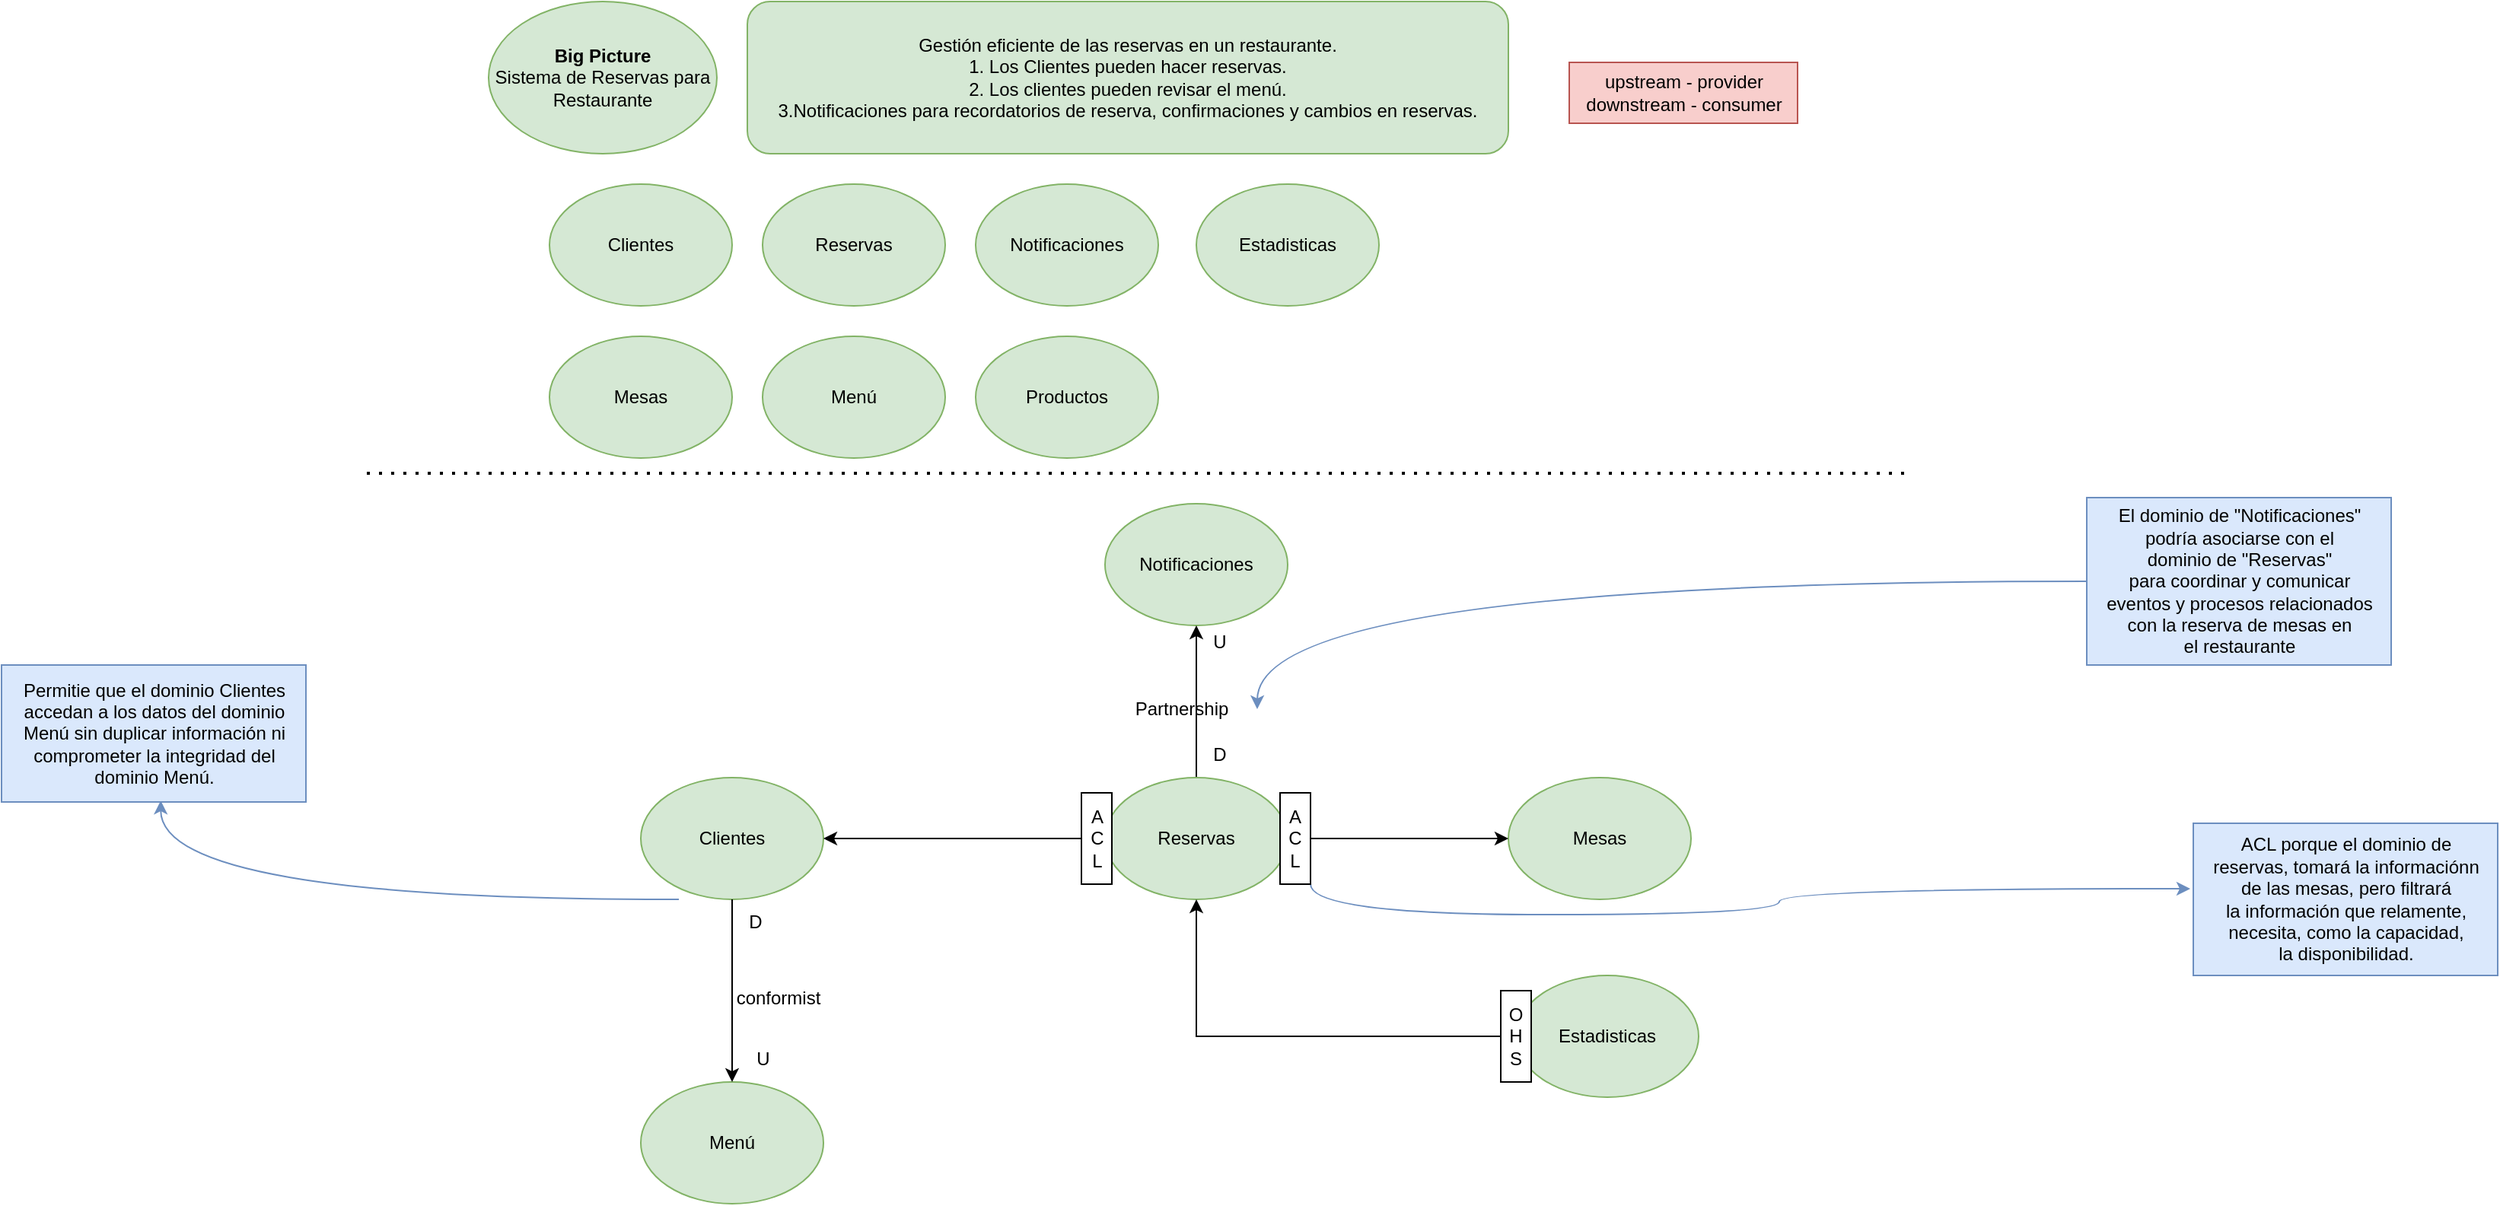 <mxfile version="21.7.2" type="github" pages="12">
  <diagram name="Modelado estratégico" id="8NP3AdUZ_DkiwLjYIJoB">
    <mxGraphModel dx="1900" dy="534" grid="1" gridSize="10" guides="1" tooltips="1" connect="1" arrows="1" fold="1" page="1" pageScale="1" pageWidth="850" pageHeight="1100" math="0" shadow="0">
      <root>
        <mxCell id="0" />
        <mxCell id="1" parent="0" />
        <mxCell id="hWaTpJQsUfpoI2xFxVlj-1" value="&lt;b&gt;Big Picture&lt;/b&gt;&lt;br&gt;Sistema de Reservas para Restaurante" style="ellipse;whiteSpace=wrap;html=1;fillColor=#d5e8d4;strokeColor=#82b366;" parent="1" vertex="1">
          <mxGeometry x="90" y="10" width="150" height="100" as="geometry" />
        </mxCell>
        <mxCell id="hWaTpJQsUfpoI2xFxVlj-3" value="Clientes" style="ellipse;whiteSpace=wrap;html=1;fillColor=#d5e8d4;strokeColor=#82b366;" parent="1" vertex="1">
          <mxGeometry x="130" y="130" width="120" height="80" as="geometry" />
        </mxCell>
        <mxCell id="hWaTpJQsUfpoI2xFxVlj-5" value="Notificaciones" style="ellipse;whiteSpace=wrap;html=1;fillColor=#d5e8d4;strokeColor=#82b366;" parent="1" vertex="1">
          <mxGeometry x="410" y="130" width="120" height="80" as="geometry" />
        </mxCell>
        <mxCell id="hWaTpJQsUfpoI2xFxVlj-6" value="Reservas" style="ellipse;whiteSpace=wrap;html=1;fillColor=#d5e8d4;strokeColor=#82b366;" parent="1" vertex="1">
          <mxGeometry x="270" y="130" width="120" height="80" as="geometry" />
        </mxCell>
        <mxCell id="hWaTpJQsUfpoI2xFxVlj-8" value="Mesas" style="ellipse;whiteSpace=wrap;html=1;fillColor=#d5e8d4;strokeColor=#82b366;" parent="1" vertex="1">
          <mxGeometry x="130" y="230" width="120" height="80" as="geometry" />
        </mxCell>
        <mxCell id="hWaTpJQsUfpoI2xFxVlj-11" value="Gestión eficiente de las reservas en un restaurante.&lt;br&gt;1. Los Clientes pueden hacer reservas.&lt;br&gt;2. Los clientes pueden revisar el menú.&lt;br&gt;3.Notificaciones para recordatorios de reserva, confirmaciones y cambios en reservas." style="rounded=1;whiteSpace=wrap;html=1;fillColor=#d5e8d4;strokeColor=#82b366;" parent="1" vertex="1">
          <mxGeometry x="260" y="10" width="500" height="100" as="geometry" />
        </mxCell>
        <mxCell id="hWaTpJQsUfpoI2xFxVlj-13" value="" style="endArrow=none;dashed=1;html=1;dashPattern=1 3;strokeWidth=2;rounded=0;" parent="1" edge="1">
          <mxGeometry width="50" height="50" relative="1" as="geometry">
            <mxPoint x="10" y="320" as="sourcePoint" />
            <mxPoint x="1020" y="320" as="targetPoint" />
            <Array as="points" />
          </mxGeometry>
        </mxCell>
        <mxCell id="m7rZ0P3Zvw4P9yKM0_KO-1" value="Menú" style="ellipse;whiteSpace=wrap;html=1;fillColor=#d5e8d4;strokeColor=#82b366;" parent="1" vertex="1">
          <mxGeometry x="270" y="230" width="120" height="80" as="geometry" />
        </mxCell>
        <mxCell id="m7rZ0P3Zvw4P9yKM0_KO-2" value="Clientes" style="ellipse;whiteSpace=wrap;html=1;fillColor=#d5e8d4;strokeColor=#82b366;" parent="1" vertex="1">
          <mxGeometry x="190" y="520" width="120" height="80" as="geometry" />
        </mxCell>
        <mxCell id="m7rZ0P3Zvw4P9yKM0_KO-4" value="Notificaciones" style="ellipse;whiteSpace=wrap;html=1;fillColor=#d5e8d4;strokeColor=#82b366;" parent="1" vertex="1">
          <mxGeometry x="495" y="340" width="120" height="80" as="geometry" />
        </mxCell>
        <mxCell id="rOrkyUCSA3QIkGicwK71-3" style="edgeStyle=orthogonalEdgeStyle;rounded=0;orthogonalLoop=1;jettySize=auto;html=1;exitX=0;exitY=0.5;exitDx=0;exitDy=0;" parent="1" source="rOrkyUCSA3QIkGicwK71-4" target="m7rZ0P3Zvw4P9yKM0_KO-2" edge="1">
          <mxGeometry relative="1" as="geometry" />
        </mxCell>
        <mxCell id="MYAhjs6G0Liy11eYC0Yg-1" style="edgeStyle=orthogonalEdgeStyle;rounded=0;orthogonalLoop=1;jettySize=auto;html=1;exitX=0.5;exitY=0;exitDx=0;exitDy=0;entryX=0.5;entryY=1;entryDx=0;entryDy=0;" parent="1" source="m7rZ0P3Zvw4P9yKM0_KO-5" target="m7rZ0P3Zvw4P9yKM0_KO-4" edge="1">
          <mxGeometry relative="1" as="geometry" />
        </mxCell>
        <mxCell id="m7rZ0P3Zvw4P9yKM0_KO-5" value="Reservas" style="ellipse;whiteSpace=wrap;html=1;fillColor=#d5e8d4;strokeColor=#82b366;" parent="1" vertex="1">
          <mxGeometry x="495" y="520" width="120" height="80" as="geometry" />
        </mxCell>
        <mxCell id="m7rZ0P3Zvw4P9yKM0_KO-6" value="Mesas" style="ellipse;whiteSpace=wrap;html=1;fillColor=#d5e8d4;strokeColor=#82b366;" parent="1" vertex="1">
          <mxGeometry x="760" y="520" width="120" height="80" as="geometry" />
        </mxCell>
        <mxCell id="m7rZ0P3Zvw4P9yKM0_KO-14" value="Menú" style="ellipse;whiteSpace=wrap;html=1;fillColor=#d5e8d4;strokeColor=#82b366;" parent="1" vertex="1">
          <mxGeometry x="190" y="720" width="120" height="80" as="geometry" />
        </mxCell>
        <mxCell id="m7rZ0P3Zvw4P9yKM0_KO-16" value="Productos" style="ellipse;whiteSpace=wrap;html=1;fillColor=#d5e8d4;strokeColor=#82b366;" parent="1" vertex="1">
          <mxGeometry x="410" y="230" width="120" height="80" as="geometry" />
        </mxCell>
        <mxCell id="rOrkyUCSA3QIkGicwK71-6" style="edgeStyle=orthogonalEdgeStyle;rounded=0;orthogonalLoop=1;jettySize=auto;html=1;exitX=1;exitY=0.5;exitDx=0;exitDy=0;entryX=0;entryY=0.5;entryDx=0;entryDy=0;" parent="1" source="YruRjTVlsNwzT2Qx_Qxh-7" target="m7rZ0P3Zvw4P9yKM0_KO-6" edge="1">
          <mxGeometry relative="1" as="geometry" />
        </mxCell>
        <mxCell id="eRQbjZH4Uv_1GNb9cbW1-2" style="edgeStyle=orthogonalEdgeStyle;rounded=0;orthogonalLoop=1;jettySize=auto;html=1;exitX=1;exitY=1;exitDx=0;exitDy=0;curved=1;entryX=-0.01;entryY=0.43;entryDx=0;entryDy=0;entryPerimeter=0;fillColor=#dae8fc;strokeColor=#6c8ebf;" parent="1" source="YruRjTVlsNwzT2Qx_Qxh-7" target="YruRjTVlsNwzT2Qx_Qxh-8" edge="1">
          <mxGeometry relative="1" as="geometry">
            <Array as="points">
              <mxPoint x="630" y="610" />
              <mxPoint x="938" y="610" />
            </Array>
          </mxGeometry>
        </mxCell>
        <mxCell id="YruRjTVlsNwzT2Qx_Qxh-7" value="A&lt;br&gt;C&lt;br&gt;L" style="rounded=0;whiteSpace=wrap;html=1;" parent="1" vertex="1">
          <mxGeometry x="610" y="530" width="20" height="60" as="geometry" />
        </mxCell>
        <mxCell id="YruRjTVlsNwzT2Qx_Qxh-8" value="ACL porque el dominio de&lt;br&gt;reservas, tomará la informaciónn&lt;br&gt;de las mesas, pero filtrará&lt;br&gt;la información que relamente,&lt;br&gt;necesita, como la capacidad,&lt;br&gt;la disponibilidad." style="text;html=1;align=center;verticalAlign=middle;resizable=0;points=[];autosize=1;strokeColor=#6c8ebf;fillColor=#dae8fc;" parent="1" vertex="1">
          <mxGeometry x="1210" y="550" width="200" height="100" as="geometry" />
        </mxCell>
        <mxCell id="YruRjTVlsNwzT2Qx_Qxh-19" value="" style="edgeStyle=orthogonalEdgeStyle;rounded=0;orthogonalLoop=1;jettySize=auto;html=1;curved=1;fillColor=#dae8fc;strokeColor=#6c8ebf;" parent="1" source="YruRjTVlsNwzT2Qx_Qxh-18" edge="1">
          <mxGeometry relative="1" as="geometry">
            <mxPoint x="595" y="475" as="targetPoint" />
          </mxGeometry>
        </mxCell>
        <mxCell id="YruRjTVlsNwzT2Qx_Qxh-18" value=" El dominio de &quot;Notificaciones&quot; &lt;br&gt;podría asociarse con el &lt;br&gt;dominio de &quot;Reservas&quot; &lt;br&gt;para coordinar y comunicar &lt;br&gt;eventos y procesos relacionados &lt;br&gt;con la reserva de mesas en &lt;br&gt;el restaurante" style="text;html=1;align=center;verticalAlign=middle;resizable=0;points=[];autosize=1;strokeColor=#6c8ebf;fillColor=#dae8fc;" parent="1" vertex="1">
          <mxGeometry x="1140" y="336" width="200" height="110" as="geometry" />
        </mxCell>
        <mxCell id="YruRjTVlsNwzT2Qx_Qxh-21" value="U" style="text;html=1;align=center;verticalAlign=middle;resizable=0;points=[];autosize=1;strokeColor=none;fillColor=none;" parent="1" vertex="1">
          <mxGeometry x="555" y="416" width="30" height="30" as="geometry" />
        </mxCell>
        <mxCell id="YruRjTVlsNwzT2Qx_Qxh-22" value="D" style="text;html=1;align=center;verticalAlign=middle;resizable=0;points=[];autosize=1;strokeColor=none;fillColor=none;" parent="1" vertex="1">
          <mxGeometry x="555" y="490" width="30" height="30" as="geometry" />
        </mxCell>
        <mxCell id="YruRjTVlsNwzT2Qx_Qxh-23" value="upstream - provider&lt;br&gt;downstream - consumer" style="text;html=1;align=center;verticalAlign=middle;resizable=0;points=[];autosize=1;strokeColor=#b85450;fillColor=#f8cecc;" parent="1" vertex="1">
          <mxGeometry x="800" y="50" width="150" height="40" as="geometry" />
        </mxCell>
        <mxCell id="ImDGkzxSQhhY6YgkqRP4-19" style="edgeStyle=orthogonalEdgeStyle;rounded=0;orthogonalLoop=1;jettySize=auto;html=1;entryX=0.5;entryY=0;entryDx=0;entryDy=0;exitX=0.5;exitY=1;exitDx=0;exitDy=0;" parent="1" source="m7rZ0P3Zvw4P9yKM0_KO-2" target="m7rZ0P3Zvw4P9yKM0_KO-14" edge="1">
          <mxGeometry relative="1" as="geometry">
            <mxPoint x="250" y="610" as="sourcePoint" />
          </mxGeometry>
        </mxCell>
        <mxCell id="S4ngOtlnA68Y0uTMbrjn-5" style="edgeStyle=orthogonalEdgeStyle;rounded=0;orthogonalLoop=1;jettySize=auto;html=1;exitX=0;exitY=0.5;exitDx=0;exitDy=0;entryX=0.523;entryY=0.99;entryDx=0;entryDy=0;entryPerimeter=0;curved=1;fillColor=#dae8fc;strokeColor=#6c8ebf;" parent="1" target="S4ngOtlnA68Y0uTMbrjn-4" edge="1">
          <mxGeometry relative="1" as="geometry">
            <mxPoint x="215" y="600" as="sourcePoint" />
          </mxGeometry>
        </mxCell>
        <mxCell id="S4ngOtlnA68Y0uTMbrjn-4" value="Permitie que el dominio Clientes &lt;br&gt;accedan a los datos del dominio &lt;br&gt;Menú sin duplicar información ni &lt;br&gt;comprometer la integridad del &lt;br&gt;dominio Menú." style="text;html=1;align=center;verticalAlign=middle;resizable=0;points=[];autosize=1;strokeColor=#6c8ebf;fillColor=#dae8fc;" parent="1" vertex="1">
          <mxGeometry x="-230" y="446" width="200" height="90" as="geometry" />
        </mxCell>
        <mxCell id="ACOcnvce9qrcNdgjU_cD-1" value="Estadisticas" style="ellipse;whiteSpace=wrap;html=1;fillColor=#d5e8d4;strokeColor=#82b366;" parent="1" vertex="1">
          <mxGeometry x="765" y="650" width="120" height="80" as="geometry" />
        </mxCell>
        <mxCell id="ACOcnvce9qrcNdgjU_cD-3" style="edgeStyle=orthogonalEdgeStyle;rounded=0;orthogonalLoop=1;jettySize=auto;html=1;exitX=0;exitY=0.5;exitDx=0;exitDy=0;entryX=0.5;entryY=1;entryDx=0;entryDy=0;" parent="1" source="ACOcnvce9qrcNdgjU_cD-4" target="m7rZ0P3Zvw4P9yKM0_KO-5" edge="1">
          <mxGeometry relative="1" as="geometry">
            <mxPoint x="685" y="690" as="sourcePoint" />
          </mxGeometry>
        </mxCell>
        <mxCell id="ACOcnvce9qrcNdgjU_cD-4" value="O&lt;br&gt;H&lt;br&gt;S" style="rounded=0;whiteSpace=wrap;html=1;" parent="1" vertex="1">
          <mxGeometry x="755" y="660" width="20" height="60" as="geometry" />
        </mxCell>
        <mxCell id="rmbutTVoJBG_-dvNuj5w-1" value="Estadisticas" style="ellipse;whiteSpace=wrap;html=1;fillColor=#d5e8d4;strokeColor=#82b366;" parent="1" vertex="1">
          <mxGeometry x="555" y="130" width="120" height="80" as="geometry" />
        </mxCell>
        <mxCell id="rOrkyUCSA3QIkGicwK71-2" value="Partnership" style="text;html=1;align=center;verticalAlign=middle;resizable=0;points=[];autosize=1;strokeColor=none;fillColor=none;" parent="1" vertex="1">
          <mxGeometry x="505" y="460" width="80" height="30" as="geometry" />
        </mxCell>
        <mxCell id="rOrkyUCSA3QIkGicwK71-4" value="A&lt;br&gt;C&lt;br&gt;L" style="rounded=0;whiteSpace=wrap;html=1;" parent="1" vertex="1">
          <mxGeometry x="479.5" y="530" width="20" height="60" as="geometry" />
        </mxCell>
        <mxCell id="irJdrPbB0XY7Qo4lxgbF-1" value="conformist" style="text;html=1;align=center;verticalAlign=middle;resizable=0;points=[];autosize=1;strokeColor=none;fillColor=none;" parent="1" vertex="1">
          <mxGeometry x="240" y="650" width="80" height="30" as="geometry" />
        </mxCell>
        <mxCell id="irJdrPbB0XY7Qo4lxgbF-2" value="D" style="text;html=1;align=center;verticalAlign=middle;resizable=0;points=[];autosize=1;strokeColor=none;fillColor=none;" parent="1" vertex="1">
          <mxGeometry x="250" y="600" width="30" height="30" as="geometry" />
        </mxCell>
        <mxCell id="irJdrPbB0XY7Qo4lxgbF-5" value="U" style="text;html=1;align=center;verticalAlign=middle;resizable=0;points=[];autosize=1;strokeColor=none;fillColor=none;" parent="1" vertex="1">
          <mxGeometry x="255" y="690" width="30" height="30" as="geometry" />
        </mxCell>
      </root>
    </mxGraphModel>
  </diagram>
  <diagram id="FAtBKiGZbhK6aIaw_v2O" name="Contexto Clientes (Modelo dominio Clientes)">
    <mxGraphModel dx="1050" dy="534" grid="1" gridSize="10" guides="1" tooltips="1" connect="1" arrows="1" fold="1" page="1" pageScale="1" pageWidth="850" pageHeight="1100" math="0" shadow="0">
      <root>
        <mxCell id="0" />
        <mxCell id="1" parent="0" />
        <mxCell id="KKAyXWQ2u-00gP4td8PB-2" style="edgeStyle=orthogonalEdgeStyle;rounded=0;orthogonalLoop=1;jettySize=auto;html=1;exitX=0;exitY=0.5;exitDx=0;exitDy=0;entryX=1;entryY=0.5;entryDx=0;entryDy=0;endArrow=none;endFill=0;" parent="1" source="G7mjcNuskj6wblFJKC_o-1" target="G7mjcNuskj6wblFJKC_o-2" edge="1">
          <mxGeometry relative="1" as="geometry" />
        </mxCell>
        <mxCell id="F4pM8kQzIfORUcGOrFC8-2" style="edgeStyle=orthogonalEdgeStyle;rounded=0;orthogonalLoop=1;jettySize=auto;html=1;exitX=0.5;exitY=1;exitDx=0;exitDy=0;entryX=0.5;entryY=0;entryDx=0;entryDy=0;endArrow=none;endFill=0;" parent="1" source="G7mjcNuskj6wblFJKC_o-1" target="F4pM8kQzIfORUcGOrFC8-1" edge="1">
          <mxGeometry relative="1" as="geometry" />
        </mxCell>
        <mxCell id="G7mjcNuskj6wblFJKC_o-1" value="Cliente" style="rounded=0;whiteSpace=wrap;html=1;fillColor=#d5e8d4;strokeColor=#82b366;" parent="1" vertex="1">
          <mxGeometry x="370" y="250" width="120" height="60" as="geometry" />
        </mxCell>
        <mxCell id="G7mjcNuskj6wblFJKC_o-2" value="TipoIdentificacion" style="rounded=0;whiteSpace=wrap;html=1;" parent="1" vertex="1">
          <mxGeometry x="100" y="250" width="120" height="60" as="geometry" />
        </mxCell>
        <mxCell id="G7mjcNuskj6wblFJKC_o-5" value="Tiene" style="text;html=1;align=center;verticalAlign=middle;resizable=0;points=[];autosize=1;strokeColor=none;fillColor=none;" parent="1" vertex="1">
          <mxGeometry x="265" y="250" width="50" height="30" as="geometry" />
        </mxCell>
        <mxCell id="G7mjcNuskj6wblFJKC_o-6" value="1" style="text;html=1;align=center;verticalAlign=middle;resizable=0;points=[];autosize=1;strokeColor=none;fillColor=none;" parent="1" vertex="1">
          <mxGeometry x="220" y="250" width="30" height="30" as="geometry" />
        </mxCell>
        <mxCell id="G7mjcNuskj6wblFJKC_o-10" value="0...*" style="text;html=1;align=center;verticalAlign=middle;resizable=0;points=[];autosize=1;strokeColor=none;fillColor=none;" parent="1" vertex="1">
          <mxGeometry x="330" y="280" width="40" height="30" as="geometry" />
        </mxCell>
        <mxCell id="sabkzMuw9Pfq_1csWRt8-1" value="NumeroCelular" style="rounded=0;whiteSpace=wrap;html=1;" parent="1" vertex="1">
          <mxGeometry x="640" y="250" width="120" height="60" as="geometry" />
        </mxCell>
        <mxCell id="sabkzMuw9Pfq_1csWRt8-2" value="" style="endArrow=none;html=1;rounded=0;exitX=0;exitY=0.5;exitDx=0;exitDy=0;entryX=1;entryY=0.5;entryDx=0;entryDy=0;" parent="1" source="sabkzMuw9Pfq_1csWRt8-1" target="G7mjcNuskj6wblFJKC_o-1" edge="1">
          <mxGeometry width="50" height="50" relative="1" as="geometry">
            <mxPoint x="540" y="290" as="sourcePoint" />
            <mxPoint x="420" y="210" as="targetPoint" />
          </mxGeometry>
        </mxCell>
        <mxCell id="sabkzMuw9Pfq_1csWRt8-3" value="Tiene" style="text;html=1;align=center;verticalAlign=middle;resizable=0;points=[];autosize=1;strokeColor=none;fillColor=none;" parent="1" vertex="1">
          <mxGeometry x="530" y="278" width="50" height="30" as="geometry" />
        </mxCell>
        <mxCell id="sabkzMuw9Pfq_1csWRt8-4" value="1...*" style="text;html=1;align=center;verticalAlign=middle;resizable=0;points=[];autosize=1;strokeColor=none;fillColor=none;" parent="1" vertex="1">
          <mxGeometry x="600" y="280" width="40" height="30" as="geometry" />
        </mxCell>
        <mxCell id="sabkzMuw9Pfq_1csWRt8-5" value="" style="endArrow=classic;html=1;rounded=0;entryX=0.99;entryY=1;entryDx=0;entryDy=0;entryPerimeter=0;" parent="1" edge="1">
          <mxGeometry width="50" height="50" relative="1" as="geometry">
            <mxPoint x="538.8" y="307" as="sourcePoint" />
            <mxPoint x="580" y="307" as="targetPoint" />
            <Array as="points" />
          </mxGeometry>
        </mxCell>
        <mxCell id="sabkzMuw9Pfq_1csWRt8-7" value="" style="endArrow=classic;html=1;rounded=0;" parent="1" edge="1">
          <mxGeometry width="50" height="50" relative="1" as="geometry">
            <mxPoint x="585" y="240" as="sourcePoint" />
            <mxPoint x="545" y="240" as="targetPoint" />
          </mxGeometry>
        </mxCell>
        <mxCell id="sabkzMuw9Pfq_1csWRt8-9" value="1" style="text;html=1;align=center;verticalAlign=middle;resizable=0;points=[];autosize=1;strokeColor=none;fillColor=none;" parent="1" vertex="1">
          <mxGeometry x="490" y="254" width="30" height="30" as="geometry" />
        </mxCell>
        <mxCell id="KKAyXWQ2u-00gP4td8PB-3" value="Pertenece" style="text;html=1;align=center;verticalAlign=middle;resizable=0;points=[];autosize=1;strokeColor=none;fillColor=none;" parent="1" vertex="1">
          <mxGeometry x="525" y="254" width="80" height="30" as="geometry" />
        </mxCell>
        <mxCell id="KKAyXWQ2u-00gP4td8PB-4" value="" style="endArrow=classic;html=1;rounded=0;" parent="1" edge="1">
          <mxGeometry width="50" height="50" relative="1" as="geometry">
            <mxPoint x="310" y="240" as="sourcePoint" />
            <mxPoint x="270" y="240" as="targetPoint" />
          </mxGeometry>
        </mxCell>
        <mxCell id="KKAyXWQ2u-00gP4td8PB-5" value="Pertenece" style="text;html=1;align=center;verticalAlign=middle;resizable=0;points=[];autosize=1;strokeColor=none;fillColor=none;" parent="1" vertex="1">
          <mxGeometry x="250" y="278" width="80" height="30" as="geometry" />
        </mxCell>
        <mxCell id="KKAyXWQ2u-00gP4td8PB-6" value="" style="endArrow=classic;html=1;rounded=0;entryX=0.99;entryY=1;entryDx=0;entryDy=0;entryPerimeter=0;" parent="1" edge="1">
          <mxGeometry width="50" height="50" relative="1" as="geometry">
            <mxPoint x="269.4" y="309" as="sourcePoint" />
            <mxPoint x="310.6" y="309" as="targetPoint" />
            <Array as="points" />
          </mxGeometry>
        </mxCell>
        <mxCell id="F4pM8kQzIfORUcGOrFC8-1" value="PaisOrigen" style="rounded=0;whiteSpace=wrap;html=1;" parent="1" vertex="1">
          <mxGeometry x="370" y="420" width="120" height="60" as="geometry" />
        </mxCell>
        <mxCell id="F4pM8kQzIfORUcGOrFC8-3" value="Tiene" style="text;html=1;align=center;verticalAlign=middle;resizable=0;points=[];autosize=1;strokeColor=none;fillColor=none;" parent="1" vertex="1">
          <mxGeometry x="380" y="350" width="50" height="30" as="geometry" />
        </mxCell>
        <mxCell id="kvZPXKvpAGWMIdNN_GZd-1" value="" style="endArrow=classic;html=1;rounded=0;" parent="1" edge="1">
          <mxGeometry width="50" height="50" relative="1" as="geometry">
            <mxPoint x="380" y="341" as="sourcePoint" />
            <mxPoint x="380" y="389" as="targetPoint" />
          </mxGeometry>
        </mxCell>
        <mxCell id="kvZPXKvpAGWMIdNN_GZd-3" value="1...*" style="text;html=1;align=center;verticalAlign=middle;resizable=0;points=[];autosize=1;strokeColor=none;fillColor=none;" parent="1" vertex="1">
          <mxGeometry x="390" y="390" width="40" height="30" as="geometry" />
        </mxCell>
        <mxCell id="DvE-xWkFa91KqKO_k42v-1" value="0...*" style="text;html=1;align=center;verticalAlign=middle;resizable=0;points=[];autosize=1;strokeColor=none;fillColor=none;" parent="1" vertex="1">
          <mxGeometry x="430" y="308" width="40" height="30" as="geometry" />
        </mxCell>
        <mxCell id="0DW8W8JpSh2VfO_9CqVn-1" value="está" style="text;html=1;align=center;verticalAlign=middle;resizable=0;points=[];autosize=1;strokeColor=none;fillColor=none;" parent="1" vertex="1">
          <mxGeometry x="425" y="350" width="50" height="30" as="geometry" />
        </mxCell>
        <mxCell id="vtLKljMS7f1YbCrOj2J6-1" value="" style="endArrow=classic;html=1;rounded=0;" parent="1" edge="1">
          <mxGeometry width="50" height="50" relative="1" as="geometry">
            <mxPoint x="475" y="380" as="sourcePoint" />
            <mxPoint x="475" y="350" as="targetPoint" />
          </mxGeometry>
        </mxCell>
      </root>
    </mxGraphModel>
  </diagram>
  <diagram id="DCO-mssSepy2mbwkg9fi" name="Menu">
    <mxGraphModel dx="1050" dy="534" grid="1" gridSize="10" guides="1" tooltips="1" connect="1" arrows="1" fold="1" page="1" pageScale="1" pageWidth="850" pageHeight="1100" math="0" shadow="0">
      <root>
        <mxCell id="0" />
        <mxCell id="1" parent="0" />
        <mxCell id="9zOb6eXgUGJ_94OECCER-1" style="edgeStyle=orthogonalEdgeStyle;rounded=0;orthogonalLoop=1;jettySize=auto;html=1;exitX=0;exitY=0.5;exitDx=0;exitDy=0;entryX=1;entryY=0.5;entryDx=0;entryDy=0;" parent="1" source="HU4lSBY8ZP7PwjPlez8Z-2" target="REe60eUfnaQQAgwd5LwK-2" edge="1">
          <mxGeometry relative="1" as="geometry" />
        </mxCell>
        <mxCell id="HU4lSBY8ZP7PwjPlez8Z-2" value="Menu" style="rounded=0;whiteSpace=wrap;html=1;" parent="1" vertex="1">
          <mxGeometry x="500" y="352" width="120" height="60" as="geometry" />
        </mxCell>
        <mxCell id="REe60eUfnaQQAgwd5LwK-1" style="edgeStyle=orthogonalEdgeStyle;rounded=0;orthogonalLoop=1;jettySize=auto;html=1;exitX=0.5;exitY=1;exitDx=0;exitDy=0;entryX=0.5;entryY=0;entryDx=0;entryDy=0;endArrow=none;endFill=0;" parent="1" source="REe60eUfnaQQAgwd5LwK-2" target="REe60eUfnaQQAgwd5LwK-3" edge="1">
          <mxGeometry relative="1" as="geometry" />
        </mxCell>
        <mxCell id="REe60eUfnaQQAgwd5LwK-2" value="Subcategoría" style="rounded=0;whiteSpace=wrap;html=1;" parent="1" vertex="1">
          <mxGeometry x="231" y="352" width="120" height="60" as="geometry" />
        </mxCell>
        <mxCell id="REe60eUfnaQQAgwd5LwK-3" value="Categoría" style="rounded=0;whiteSpace=wrap;html=1;" parent="1" vertex="1">
          <mxGeometry x="231" y="502" width="120" height="60" as="geometry" />
        </mxCell>
        <mxCell id="REe60eUfnaQQAgwd5LwK-4" value="está" style="text;html=1;align=center;verticalAlign=middle;resizable=0;points=[];autosize=1;strokeColor=none;fillColor=none;" parent="1" vertex="1">
          <mxGeometry x="251" y="442" width="50" height="30" as="geometry" />
        </mxCell>
        <mxCell id="REe60eUfnaQQAgwd5LwK-5" value="" style="endArrow=classic;html=1;rounded=0;" parent="1" edge="1">
          <mxGeometry width="50" height="50" relative="1" as="geometry">
            <mxPoint x="255" y="442" as="sourcePoint" />
            <mxPoint x="255" y="472" as="targetPoint" />
          </mxGeometry>
        </mxCell>
        <mxCell id="REe60eUfnaQQAgwd5LwK-6" value="1" style="text;html=1;align=center;verticalAlign=middle;resizable=0;points=[];autosize=1;strokeColor=none;fillColor=none;" parent="1" vertex="1">
          <mxGeometry x="266" y="477" width="30" height="30" as="geometry" />
        </mxCell>
        <mxCell id="REe60eUfnaQQAgwd5LwK-7" value="tiene" style="text;html=1;align=center;verticalAlign=middle;resizable=0;points=[];autosize=1;strokeColor=none;fillColor=none;" parent="1" vertex="1">
          <mxGeometry x="286" y="442" width="50" height="30" as="geometry" />
        </mxCell>
        <mxCell id="REe60eUfnaQQAgwd5LwK-8" value="0...*" style="text;html=1;align=center;verticalAlign=middle;resizable=0;points=[];autosize=1;strokeColor=none;fillColor=none;" parent="1" vertex="1">
          <mxGeometry x="286" y="410" width="40" height="30" as="geometry" />
        </mxCell>
        <mxCell id="REe60eUfnaQQAgwd5LwK-9" value="" style="endArrow=classic;html=1;rounded=0;" parent="1" edge="1">
          <mxGeometry width="50" height="50" relative="1" as="geometry">
            <mxPoint x="336" y="472" as="sourcePoint" />
            <mxPoint x="336" y="442" as="targetPoint" />
          </mxGeometry>
        </mxCell>
        <mxCell id="MwhOZ9hmpQhblKh3k76m-1" value="tiene" style="text;html=1;align=center;verticalAlign=middle;resizable=0;points=[];autosize=1;strokeColor=none;fillColor=none;" parent="1" vertex="1">
          <mxGeometry x="400" y="352" width="50" height="30" as="geometry" />
        </mxCell>
        <mxCell id="nLTXek3BkfgBhTTxBVBo-1" value="" style="endArrow=classic;html=1;rounded=0;" parent="1" edge="1">
          <mxGeometry width="50" height="50" relative="1" as="geometry">
            <mxPoint x="444" y="351" as="sourcePoint" />
            <mxPoint x="404" y="351" as="targetPoint" />
          </mxGeometry>
        </mxCell>
        <mxCell id="nLTXek3BkfgBhTTxBVBo-2" value="1...*" style="text;html=1;align=center;verticalAlign=middle;resizable=0;points=[];autosize=1;strokeColor=none;fillColor=none;" parent="1" vertex="1">
          <mxGeometry x="351" y="352" width="40" height="30" as="geometry" />
        </mxCell>
        <mxCell id="FPcq0EiQndgD5VKPed0M-1" value="está" style="text;html=1;align=center;verticalAlign=middle;resizable=0;points=[];autosize=1;strokeColor=none;fillColor=none;" parent="1" vertex="1">
          <mxGeometry x="400" y="382" width="50" height="30" as="geometry" />
        </mxCell>
        <mxCell id="KMNZPBwtDf3l4Fp0ba1v-1" value="" style="endArrow=classic;html=1;rounded=0;entryX=0.99;entryY=1;entryDx=0;entryDy=0;entryPerimeter=0;" parent="1" edge="1">
          <mxGeometry width="50" height="50" relative="1" as="geometry">
            <mxPoint x="404.4" y="410" as="sourcePoint" />
            <mxPoint x="445.6" y="410" as="targetPoint" />
            <Array as="points" />
          </mxGeometry>
        </mxCell>
        <mxCell id="KMNZPBwtDf3l4Fp0ba1v-2" value="1" style="text;html=1;align=center;verticalAlign=middle;resizable=0;points=[];autosize=1;strokeColor=none;fillColor=none;" parent="1" vertex="1">
          <mxGeometry x="470" y="382" width="30" height="30" as="geometry" />
        </mxCell>
      </root>
    </mxGraphModel>
  </diagram>
  <diagram id="9Zw_hFndjnUMTbHONhiw" name="Reservas">
    <mxGraphModel dx="1900" dy="534" grid="1" gridSize="10" guides="1" tooltips="1" connect="1" arrows="1" fold="1" page="1" pageScale="1" pageWidth="850" pageHeight="1100" math="0" shadow="0">
      <root>
        <mxCell id="0" />
        <mxCell id="1" parent="0" />
        <mxCell id="rp-I5v6qvfTp-kMloytI-1" style="edgeStyle=orthogonalEdgeStyle;rounded=0;orthogonalLoop=1;jettySize=auto;html=1;exitX=0.5;exitY=1;exitDx=0;exitDy=0;endArrow=none;endFill=0;" parent="1" source="eT838gf7jAlOYrnll_vc-1" target="6m200d_zuBwX7UkNX6Mk-1" edge="1">
          <mxGeometry relative="1" as="geometry" />
        </mxCell>
        <mxCell id="6pp5NeT-BXDHVDIWADcJ-2" style="edgeStyle=orthogonalEdgeStyle;rounded=0;orthogonalLoop=1;jettySize=auto;html=1;exitX=0;exitY=0.5;exitDx=0;exitDy=0;entryX=1;entryY=0.5;entryDx=0;entryDy=0;endArrow=none;endFill=0;" parent="1" source="eT838gf7jAlOYrnll_vc-1" target="6pp5NeT-BXDHVDIWADcJ-1" edge="1">
          <mxGeometry relative="1" as="geometry" />
        </mxCell>
        <mxCell id="eT838gf7jAlOYrnll_vc-1" value="Reserva" style="rounded=0;whiteSpace=wrap;html=1;" parent="1" vertex="1">
          <mxGeometry x="130" y="290" width="120" height="60" as="geometry" />
        </mxCell>
        <mxCell id="mVFb1XHzFAkL0j3B8YzQ-1" value="NotificacionReserva" style="rounded=0;whiteSpace=wrap;html=1;fillColor=#e1d5e7;strokeColor=#9673a6;" parent="1" vertex="1">
          <mxGeometry x="130" y="120" width="120" height="60" as="geometry" />
        </mxCell>
        <mxCell id="mVFb1XHzFAkL0j3B8YzQ-2" value="" style="endArrow=none;html=1;rounded=0;entryX=0.5;entryY=1;entryDx=0;entryDy=0;exitX=0.5;exitY=0;exitDx=0;exitDy=0;" parent="1" source="eT838gf7jAlOYrnll_vc-1" target="mVFb1XHzFAkL0j3B8YzQ-1" edge="1">
          <mxGeometry width="50" height="50" relative="1" as="geometry">
            <mxPoint x="170" y="340" as="sourcePoint" />
            <mxPoint x="220" y="290" as="targetPoint" />
          </mxGeometry>
        </mxCell>
        <mxCell id="MoyriIVIyKtEx6mtaPEi-1" value="Tiene" style="text;html=1;align=center;verticalAlign=middle;resizable=0;points=[];autosize=1;strokeColor=none;fillColor=none;" parent="1" vertex="1">
          <mxGeometry x="185" y="250" width="50" height="30" as="geometry" />
        </mxCell>
        <mxCell id="gvmk_7lt4PPUAFCENJBC-1" value="" style="endArrow=classic;html=1;rounded=0;" parent="1" edge="1">
          <mxGeometry width="50" height="50" relative="1" as="geometry">
            <mxPoint x="209.5" y="250" as="sourcePoint" />
            <mxPoint x="209.5" y="220" as="targetPoint" />
          </mxGeometry>
        </mxCell>
        <mxCell id="Z1zBzY4qvzDJe3auwKO8-1" value="1...*" style="text;html=1;align=center;verticalAlign=middle;resizable=0;points=[];autosize=1;strokeColor=none;fillColor=none;" parent="1" vertex="1">
          <mxGeometry x="190" y="180" width="40" height="30" as="geometry" />
        </mxCell>
        <mxCell id="EwDIlMMUbZvr1I4xluXB-1" value="Pertenece" style="text;html=1;align=center;verticalAlign=middle;resizable=0;points=[];autosize=1;strokeColor=none;fillColor=none;" parent="1" vertex="1">
          <mxGeometry x="120" y="230" width="80" height="30" as="geometry" />
        </mxCell>
        <mxCell id="EwDIlMMUbZvr1I4xluXB-2" value="" style="endArrow=classic;html=1;rounded=0;" parent="1" edge="1">
          <mxGeometry width="50" height="50" relative="1" as="geometry">
            <mxPoint x="174" y="200" as="sourcePoint" />
            <mxPoint x="174" y="230" as="targetPoint" />
          </mxGeometry>
        </mxCell>
        <mxCell id="EwDIlMMUbZvr1I4xluXB-3" value="1" style="text;html=1;align=center;verticalAlign=middle;resizable=0;points=[];autosize=1;strokeColor=none;fillColor=none;" parent="1" vertex="1">
          <mxGeometry x="156" y="261.5" width="30" height="30" as="geometry" />
        </mxCell>
        <mxCell id="3xA_H6ruORnaUOIruGVV-1" value="Mesa" style="rounded=0;whiteSpace=wrap;html=1;fillColor=#dae8fc;strokeColor=#6c8ebf;" parent="1" vertex="1">
          <mxGeometry x="420" y="290" width="120" height="60" as="geometry" />
        </mxCell>
        <mxCell id="u34OieYLbkz6m_wOW7PJ-2" value="Tiene" style="text;html=1;align=center;verticalAlign=middle;resizable=0;points=[];autosize=1;strokeColor=none;fillColor=none;" parent="1" vertex="1">
          <mxGeometry x="315" y="321.5" width="50" height="30" as="geometry" />
        </mxCell>
        <mxCell id="u34OieYLbkz6m_wOW7PJ-3" value="" style="endArrow=classic;html=1;rounded=0;entryX=0;entryY=-0.08;entryDx=0;entryDy=0;entryPerimeter=0;exitX=1.088;exitY=-0.053;exitDx=0;exitDy=0;exitPerimeter=0;" parent="1" edge="1">
          <mxGeometry width="50" height="50" relative="1" as="geometry">
            <mxPoint x="365" y="280.81" as="sourcePoint" />
            <mxPoint x="310.6" y="280" as="targetPoint" />
          </mxGeometry>
        </mxCell>
        <mxCell id="u34OieYLbkz6m_wOW7PJ-4" value="1" style="text;html=1;align=center;verticalAlign=middle;resizable=0;points=[];autosize=1;strokeColor=none;fillColor=none;" parent="1" vertex="1">
          <mxGeometry x="250" y="288" width="30" height="30" as="geometry" />
        </mxCell>
        <mxCell id="u34OieYLbkz6m_wOW7PJ-5" value="Pertenece" style="text;html=1;align=center;verticalAlign=middle;resizable=0;points=[];autosize=1;strokeColor=none;fillColor=none;" parent="1" vertex="1">
          <mxGeometry x="300" y="290.0" width="80" height="30" as="geometry" />
        </mxCell>
        <mxCell id="u34OieYLbkz6m_wOW7PJ-6" value="" style="endArrow=classic;html=1;rounded=0;" parent="1" edge="1">
          <mxGeometry width="50" height="50" relative="1" as="geometry">
            <mxPoint x="317.5" y="355.0" as="sourcePoint" />
            <mxPoint x="362.5" y="355.4" as="targetPoint" />
          </mxGeometry>
        </mxCell>
        <mxCell id="u34OieYLbkz6m_wOW7PJ-7" value="1...*" style="text;html=1;align=center;verticalAlign=middle;resizable=0;points=[];autosize=1;strokeColor=none;fillColor=none;" parent="1" vertex="1">
          <mxGeometry x="380" y="323.5" width="40" height="30" as="geometry" />
        </mxCell>
        <mxCell id="6m200d_zuBwX7UkNX6Mk-1" value="Cliente" style="rounded=0;whiteSpace=wrap;html=1;fillColor=#d5e8d4;strokeColor=#82b366;" parent="1" vertex="1">
          <mxGeometry x="130" y="450" width="120" height="60" as="geometry" />
        </mxCell>
        <mxCell id="rp-I5v6qvfTp-kMloytI-2" value="pertenece" style="text;html=1;align=center;verticalAlign=middle;resizable=0;points=[];autosize=1;strokeColor=none;fillColor=none;" parent="1" vertex="1">
          <mxGeometry x="120" y="388" width="80" height="30" as="geometry" />
        </mxCell>
        <mxCell id="rp-I5v6qvfTp-kMloytI-4" value="" style="endArrow=classic;html=1;rounded=0;" parent="1" edge="1">
          <mxGeometry width="50" height="50" relative="1" as="geometry">
            <mxPoint x="127" y="388" as="sourcePoint" />
            <mxPoint x="127" y="418" as="targetPoint" />
          </mxGeometry>
        </mxCell>
        <mxCell id="rp-I5v6qvfTp-kMloytI-5" value="está" style="text;html=1;align=center;verticalAlign=middle;resizable=0;points=[];autosize=1;strokeColor=none;fillColor=none;" parent="1" vertex="1">
          <mxGeometry x="185" y="388" width="50" height="30" as="geometry" />
        </mxCell>
        <mxCell id="rp-I5v6qvfTp-kMloytI-6" value="" style="endArrow=classic;html=1;rounded=0;" parent="1" edge="1">
          <mxGeometry width="50" height="50" relative="1" as="geometry">
            <mxPoint x="234" y="418" as="sourcePoint" />
            <mxPoint x="234" y="388" as="targetPoint" />
          </mxGeometry>
        </mxCell>
        <mxCell id="rp-I5v6qvfTp-kMloytI-7" value="1" style="text;html=1;align=center;verticalAlign=middle;resizable=0;points=[];autosize=1;strokeColor=none;fillColor=none;" parent="1" vertex="1">
          <mxGeometry x="165" y="425" width="30" height="30" as="geometry" />
        </mxCell>
        <mxCell id="rp-I5v6qvfTp-kMloytI-8" value="0...*" style="text;html=1;align=center;verticalAlign=middle;resizable=0;points=[];autosize=1;strokeColor=none;fillColor=none;" parent="1" vertex="1">
          <mxGeometry x="186" y="348" width="40" height="30" as="geometry" />
        </mxCell>
        <mxCell id="FgcDfeJKWufStbaHwDjb-1" value="(cliente)" style="text;html=1;align=center;verticalAlign=middle;resizable=0;points=[];autosize=1;strokeColor=none;fillColor=none;" parent="1" vertex="1">
          <mxGeometry x="155" y="510" width="70" height="30" as="geometry" />
        </mxCell>
        <mxCell id="nS0QLuIrPRtse06d8CWp-1" value="(Mesa)" style="text;html=1;align=center;verticalAlign=middle;resizable=0;points=[];autosize=1;strokeColor=none;fillColor=none;" parent="1" vertex="1">
          <mxGeometry x="450" y="353.5" width="60" height="30" as="geometry" />
        </mxCell>
        <mxCell id="FYiGwWde8ouFtMug6YHu-5" style="edgeStyle=orthogonalEdgeStyle;rounded=0;orthogonalLoop=1;jettySize=auto;html=1;exitX=1;exitY=0.5;exitDx=0;exitDy=0;entryX=0;entryY=0.5;entryDx=0;entryDy=0;endArrow=none;endFill=0;" parent="1" source="eT838gf7jAlOYrnll_vc-1" target="3xA_H6ruORnaUOIruGVV-1" edge="1">
          <mxGeometry relative="1" as="geometry">
            <mxPoint x="270" y="320" as="sourcePoint" />
          </mxGeometry>
        </mxCell>
        <mxCell id="gDGzDS5rJJ7pQznw2N51-1" value="(Notificacion)" style="text;html=1;align=center;verticalAlign=middle;resizable=0;points=[];autosize=1;strokeColor=none;fillColor=none;" parent="1" vertex="1">
          <mxGeometry x="145" y="90" width="90" height="30" as="geometry" />
        </mxCell>
        <mxCell id="6pp5NeT-BXDHVDIWADcJ-1" value="Estado" style="rounded=0;whiteSpace=wrap;html=1;" parent="1" vertex="1">
          <mxGeometry x="-140" y="290" width="120" height="60" as="geometry" />
        </mxCell>
        <mxCell id="6pp5NeT-BXDHVDIWADcJ-3" value="tiene" style="text;html=1;align=center;verticalAlign=middle;resizable=0;points=[];autosize=1;strokeColor=none;fillColor=none;" parent="1" vertex="1">
          <mxGeometry x="30" y="291.5" width="50" height="30" as="geometry" />
        </mxCell>
        <mxCell id="6pp5NeT-BXDHVDIWADcJ-4" value="" style="endArrow=classic;html=1;rounded=0;entryX=0;entryY=-0.08;entryDx=0;entryDy=0;entryPerimeter=0;exitX=1.088;exitY=-0.053;exitDx=0;exitDy=0;exitPerimeter=0;" parent="1" edge="1">
          <mxGeometry width="50" height="50" relative="1" as="geometry">
            <mxPoint x="82" y="291.5" as="sourcePoint" />
            <mxPoint x="28" y="291.5" as="targetPoint" />
          </mxGeometry>
        </mxCell>
        <mxCell id="6pp5NeT-BXDHVDIWADcJ-5" value="pertenece" style="text;html=1;align=center;verticalAlign=middle;resizable=0;points=[];autosize=1;strokeColor=none;fillColor=none;" parent="1" vertex="1">
          <mxGeometry x="15" y="320" width="80" height="30" as="geometry" />
        </mxCell>
        <mxCell id="6pp5NeT-BXDHVDIWADcJ-6" value="1" style="text;html=1;align=center;verticalAlign=middle;resizable=0;points=[];autosize=1;strokeColor=none;fillColor=none;" parent="1" vertex="1">
          <mxGeometry x="-20" y="290" width="30" height="30" as="geometry" />
        </mxCell>
        <mxCell id="6pp5NeT-BXDHVDIWADcJ-7" value="" style="endArrow=classic;html=1;rounded=0;entryX=0.857;entryY=1.133;entryDx=0;entryDy=0;entryPerimeter=0;" parent="1" edge="1">
          <mxGeometry width="50" height="50" relative="1" as="geometry">
            <mxPoint x="33" y="350" as="sourcePoint" />
            <mxPoint x="77" y="350" as="targetPoint" />
          </mxGeometry>
        </mxCell>
        <mxCell id="6pp5NeT-BXDHVDIWADcJ-9" value="0...*" style="text;html=1;align=center;verticalAlign=middle;resizable=0;points=[];autosize=1;strokeColor=none;fillColor=none;" parent="1" vertex="1">
          <mxGeometry x="95" y="323.5" width="40" height="30" as="geometry" />
        </mxCell>
      </root>
    </mxGraphModel>
  </diagram>
  <diagram id="YgDcOScEkmePeAlaYk1z" name="Mesas">
    <mxGraphModel dx="1050" dy="534" grid="1" gridSize="10" guides="1" tooltips="1" connect="1" arrows="1" fold="1" page="1" pageScale="1" pageWidth="850" pageHeight="1100" math="0" shadow="0">
      <root>
        <mxCell id="0" />
        <mxCell id="1" parent="0" />
        <mxCell id="MY-fZswiTPVtNzVggTXc-1" style="edgeStyle=orthogonalEdgeStyle;rounded=0;orthogonalLoop=1;jettySize=auto;html=1;exitX=1;exitY=0.5;exitDx=0;exitDy=0;entryX=0;entryY=0.5;entryDx=0;entryDy=0;endArrow=none;endFill=0;" parent="1" source="S_TM2tbALE1L9GIuarEz-1" target="f2-0l9JAc7GQWig4EVnI-1" edge="1">
          <mxGeometry relative="1" as="geometry" />
        </mxCell>
        <mxCell id="Nu97V-kuUTZNgNK_DWZ7-2" style="edgeStyle=orthogonalEdgeStyle;rounded=0;orthogonalLoop=1;jettySize=auto;html=1;exitX=0.5;exitY=1;exitDx=0;exitDy=0;entryX=0.5;entryY=0;entryDx=0;entryDy=0;endArrow=none;endFill=0;" parent="1" source="S_TM2tbALE1L9GIuarEz-1" target="Nu97V-kuUTZNgNK_DWZ7-1" edge="1">
          <mxGeometry relative="1" as="geometry" />
        </mxCell>
        <mxCell id="S_TM2tbALE1L9GIuarEz-1" value="Mesa" style="rounded=0;whiteSpace=wrap;html=1;fillColor=#dae8fc;strokeColor=#6c8ebf;" parent="1" vertex="1">
          <mxGeometry x="360" y="250" width="120" height="60" as="geometry" />
        </mxCell>
        <mxCell id="S_TM2tbALE1L9GIuarEz-2" value="Estado" style="rounded=0;whiteSpace=wrap;html=1;" parent="1" vertex="1">
          <mxGeometry x="360" y="70" width="120" height="60" as="geometry" />
        </mxCell>
        <mxCell id="S_TM2tbALE1L9GIuarEz-3" value="" style="endArrow=none;html=1;rounded=0;entryX=0.5;entryY=1;entryDx=0;entryDy=0;exitX=0.5;exitY=0;exitDx=0;exitDy=0;" parent="1" source="S_TM2tbALE1L9GIuarEz-1" target="S_TM2tbALE1L9GIuarEz-2" edge="1">
          <mxGeometry width="50" height="50" relative="1" as="geometry">
            <mxPoint x="400" y="300" as="sourcePoint" />
            <mxPoint x="450" y="250" as="targetPoint" />
          </mxGeometry>
        </mxCell>
        <mxCell id="S_TM2tbALE1L9GIuarEz-4" value="Tiene" style="text;html=1;align=center;verticalAlign=middle;resizable=0;points=[];autosize=1;strokeColor=none;fillColor=none;" parent="1" vertex="1">
          <mxGeometry x="420" y="200" width="50" height="30" as="geometry" />
        </mxCell>
        <mxCell id="S_TM2tbALE1L9GIuarEz-5" value="" style="endArrow=classic;html=1;rounded=0;" parent="1" edge="1">
          <mxGeometry width="50" height="50" relative="1" as="geometry">
            <mxPoint x="444.5" y="200" as="sourcePoint" />
            <mxPoint x="444.5" y="160" as="targetPoint" />
          </mxGeometry>
        </mxCell>
        <mxCell id="S_TM2tbALE1L9GIuarEz-6" value="1" style="text;html=1;align=center;verticalAlign=middle;resizable=0;points=[];autosize=1;strokeColor=none;fillColor=none;" parent="1" vertex="1">
          <mxGeometry x="425" y="128" width="30" height="30" as="geometry" />
        </mxCell>
        <mxCell id="S_TM2tbALE1L9GIuarEz-7" value="Pertenece" style="text;html=1;align=center;verticalAlign=middle;resizable=0;points=[];autosize=1;strokeColor=none;fillColor=none;" parent="1" vertex="1">
          <mxGeometry x="340" y="158" width="80" height="30" as="geometry" />
        </mxCell>
        <mxCell id="S_TM2tbALE1L9GIuarEz-8" value="" style="endArrow=classic;html=1;rounded=0;" parent="1" edge="1">
          <mxGeometry width="50" height="50" relative="1" as="geometry">
            <mxPoint x="390" y="183" as="sourcePoint" />
            <mxPoint x="390" y="220" as="targetPoint" />
          </mxGeometry>
        </mxCell>
        <mxCell id="S_TM2tbALE1L9GIuarEz-9" value="1...*" style="text;html=1;align=center;verticalAlign=middle;resizable=0;points=[];autosize=1;strokeColor=none;fillColor=none;" parent="1" vertex="1">
          <mxGeometry x="382" y="220" width="40" height="30" as="geometry" />
        </mxCell>
        <mxCell id="f2-0l9JAc7GQWig4EVnI-1" value="Ubicacion" style="rounded=0;whiteSpace=wrap;html=1;" parent="1" vertex="1">
          <mxGeometry x="630" y="250" width="120" height="60" as="geometry" />
        </mxCell>
        <mxCell id="MY-fZswiTPVtNzVggTXc-2" value="Tiene" style="text;html=1;align=center;verticalAlign=middle;resizable=0;points=[];autosize=1;strokeColor=none;fillColor=none;" parent="1" vertex="1">
          <mxGeometry x="533" y="280" width="50" height="30" as="geometry" />
        </mxCell>
        <mxCell id="MY-fZswiTPVtNzVggTXc-3" value="1" style="text;html=1;align=center;verticalAlign=middle;resizable=0;points=[];autosize=1;strokeColor=none;fillColor=none;" parent="1" vertex="1">
          <mxGeometry x="598" y="280" width="30" height="30" as="geometry" />
        </mxCell>
        <mxCell id="MY-fZswiTPVtNzVggTXc-4" value="Pertenece" style="text;html=1;align=center;verticalAlign=middle;resizable=0;points=[];autosize=1;strokeColor=none;fillColor=none;" parent="1" vertex="1">
          <mxGeometry x="518" y="250" width="80" height="30" as="geometry" />
        </mxCell>
        <mxCell id="MY-fZswiTPVtNzVggTXc-5" value="1...*" style="text;html=1;align=center;verticalAlign=middle;resizable=0;points=[];autosize=1;strokeColor=none;fillColor=none;" parent="1" vertex="1">
          <mxGeometry x="478" y="250" width="40" height="30" as="geometry" />
        </mxCell>
        <mxCell id="JjMHEhswMXtWq5Fr-Kxx-1" value="" style="endArrow=classic;html=1;rounded=0;" parent="1" edge="1">
          <mxGeometry width="50" height="50" relative="1" as="geometry">
            <mxPoint x="535.5" y="309.0" as="sourcePoint" />
            <mxPoint x="580.5" y="309.4" as="targetPoint" />
          </mxGeometry>
        </mxCell>
        <mxCell id="qjxGkj51Z03bA_DRsbgx-1" value="" style="endArrow=classic;html=1;rounded=0;entryX=0;entryY=-0.08;entryDx=0;entryDy=0;entryPerimeter=0;exitX=1.088;exitY=-0.053;exitDx=0;exitDy=0;exitPerimeter=0;" parent="1" edge="1">
          <mxGeometry width="50" height="50" relative="1" as="geometry">
            <mxPoint x="585.2" y="249.81" as="sourcePoint" />
            <mxPoint x="530.8" y="249" as="targetPoint" />
          </mxGeometry>
        </mxCell>
        <mxCell id="Nu97V-kuUTZNgNK_DWZ7-1" value="TipoMesa" style="rounded=0;whiteSpace=wrap;html=1;" parent="1" vertex="1">
          <mxGeometry x="360" y="430" width="120" height="60" as="geometry" />
        </mxCell>
        <mxCell id="Nu97V-kuUTZNgNK_DWZ7-3" value="Tiene" style="text;html=1;align=center;verticalAlign=middle;resizable=0;points=[];autosize=1;strokeColor=none;fillColor=none;" parent="1" vertex="1">
          <mxGeometry x="372" y="350" width="50" height="30" as="geometry" />
        </mxCell>
        <mxCell id="Nu97V-kuUTZNgNK_DWZ7-4" value="" style="endArrow=classic;html=1;rounded=0;" parent="1" edge="1">
          <mxGeometry width="50" height="50" relative="1" as="geometry">
            <mxPoint x="378" y="344" as="sourcePoint" />
            <mxPoint x="378" y="381" as="targetPoint" />
          </mxGeometry>
        </mxCell>
        <mxCell id="Nu97V-kuUTZNgNK_DWZ7-6" value="1" style="text;html=1;align=center;verticalAlign=middle;resizable=0;points=[];autosize=1;strokeColor=none;fillColor=none;" parent="1" vertex="1">
          <mxGeometry x="390" y="400" width="30" height="30" as="geometry" />
        </mxCell>
        <mxCell id="rDDfuVpClrIvm5HXqyl8-1" value="Pertenece" style="text;html=1;align=center;verticalAlign=middle;resizable=0;points=[];autosize=1;strokeColor=none;fillColor=none;" parent="1" vertex="1">
          <mxGeometry x="417" y="350" width="80" height="30" as="geometry" />
        </mxCell>
        <mxCell id="rDDfuVpClrIvm5HXqyl8-2" value="" style="endArrow=classic;html=1;rounded=0;" parent="1" edge="1">
          <mxGeometry width="50" height="50" relative="1" as="geometry">
            <mxPoint x="490" y="385" as="sourcePoint" />
            <mxPoint x="490" y="345" as="targetPoint" />
          </mxGeometry>
        </mxCell>
        <mxCell id="JvImSX0uRK4nLcyBBIZ4-1" value="1...*" style="text;html=1;align=center;verticalAlign=middle;resizable=0;points=[];autosize=1;strokeColor=none;fillColor=none;" parent="1" vertex="1">
          <mxGeometry x="420" y="310" width="40" height="30" as="geometry" />
        </mxCell>
      </root>
    </mxGraphModel>
  </diagram>
  <diagram id="usBc9puWech6H9ExS9Rr" name="Estadisticas">
    <mxGraphModel dx="1050" dy="534" grid="1" gridSize="10" guides="1" tooltips="1" connect="1" arrows="1" fold="1" page="1" pageScale="1" pageWidth="850" pageHeight="1100" math="0" shadow="0">
      <root>
        <mxCell id="0" />
        <mxCell id="1" parent="0" />
        <mxCell id="zZIT_quAFqdPsJCu5-VX-3" style="edgeStyle=orthogonalEdgeStyle;rounded=0;orthogonalLoop=1;jettySize=auto;html=1;exitX=1;exitY=0.5;exitDx=0;exitDy=0;entryX=0;entryY=0.5;entryDx=0;entryDy=0;endArrow=none;endFill=0;" parent="1" source="rEhy5C4F7gGYhm7shrdC-9" target="zZIT_quAFqdPsJCu5-VX-1" edge="1">
          <mxGeometry relative="1" as="geometry">
            <mxPoint x="755" y="282" as="sourcePoint" />
          </mxGeometry>
        </mxCell>
        <mxCell id="yi_6tovyQ5_pNDiX6n6w-3" style="edgeStyle=orthogonalEdgeStyle;rounded=0;orthogonalLoop=1;jettySize=auto;html=1;exitX=0.5;exitY=0;exitDx=0;exitDy=0;entryX=0.5;entryY=1;entryDx=0;entryDy=0;endArrow=none;endFill=0;" parent="1" source="SmTK81Z9g6W7byc6A8lP-1" target="zZIT_quAFqdPsJCu5-VX-2" edge="1">
          <mxGeometry relative="1" as="geometry" />
        </mxCell>
        <mxCell id="rEhy5C4F7gGYhm7shrdC-2" style="edgeStyle=orthogonalEdgeStyle;rounded=0;orthogonalLoop=1;jettySize=auto;html=1;exitX=0;exitY=0.5;exitDx=0;exitDy=0;entryX=1;entryY=0.5;entryDx=0;entryDy=0;" parent="1" source="SmTK81Z9g6W7byc6A8lP-1" target="rEhy5C4F7gGYhm7shrdC-1" edge="1">
          <mxGeometry relative="1" as="geometry" />
        </mxCell>
        <mxCell id="rEhy5C4F7gGYhm7shrdC-10" style="edgeStyle=orthogonalEdgeStyle;rounded=0;orthogonalLoop=1;jettySize=auto;html=1;exitX=1;exitY=0.5;exitDx=0;exitDy=0;entryX=0;entryY=0.5;entryDx=0;entryDy=0;endArrow=none;endFill=0;" parent="1" source="SmTK81Z9g6W7byc6A8lP-1" target="rEhy5C4F7gGYhm7shrdC-9" edge="1">
          <mxGeometry relative="1" as="geometry" />
        </mxCell>
        <mxCell id="SmTK81Z9g6W7byc6A8lP-1" value="Estadistica" style="rounded=0;whiteSpace=wrap;html=1;" parent="1" vertex="1">
          <mxGeometry x="360" y="250" width="120" height="60" as="geometry" />
        </mxCell>
        <mxCell id="zZIT_quAFqdPsJCu5-VX-1" value="EstadisticasReservas" style="rounded=0;whiteSpace=wrap;html=1;fillColor=#a20025;strokeColor=#6F0000;fontColor=#ffffff;" parent="1" vertex="1">
          <mxGeometry x="920" y="250" width="120" height="60" as="geometry" />
        </mxCell>
        <mxCell id="zZIT_quAFqdPsJCu5-VX-2" value="TipoEstadistica" style="rounded=0;whiteSpace=wrap;html=1;" parent="1" vertex="1">
          <mxGeometry x="360" y="90" width="120" height="60" as="geometry" />
        </mxCell>
        <mxCell id="zZIT_quAFqdPsJCu5-VX-4" value="tiene" style="text;html=1;align=center;verticalAlign=middle;resizable=0;points=[];autosize=1;strokeColor=none;fillColor=none;" parent="1" vertex="1">
          <mxGeometry x="815" y="286" width="50" height="30" as="geometry" />
        </mxCell>
        <mxCell id="zZIT_quAFqdPsJCu5-VX-5" value="1...*" style="text;html=1;align=center;verticalAlign=middle;resizable=0;points=[];autosize=1;strokeColor=none;fillColor=none;" parent="1" vertex="1">
          <mxGeometry x="880" y="286" width="40" height="30" as="geometry" />
        </mxCell>
        <mxCell id="coOYM8IGMynIfE3eIoCb-1" value="" style="endArrow=classic;html=1;rounded=0;" parent="1" edge="1">
          <mxGeometry width="50" height="50" relative="1" as="geometry">
            <mxPoint x="820" y="316" as="sourcePoint" />
            <mxPoint x="860" y="316" as="targetPoint" />
          </mxGeometry>
        </mxCell>
        <mxCell id="coOYM8IGMynIfE3eIoCb-4" value="está" style="text;html=1;align=center;verticalAlign=middle;resizable=0;points=[];autosize=1;strokeColor=none;fillColor=none;" parent="1" vertex="1">
          <mxGeometry x="815" y="252" width="50" height="30" as="geometry" />
        </mxCell>
        <mxCell id="yi_6tovyQ5_pNDiX6n6w-1" value="" style="endArrow=classic;html=1;rounded=0;entryX=0;entryY=-0.08;entryDx=0;entryDy=0;entryPerimeter=0;" parent="1" edge="1">
          <mxGeometry width="50" height="50" relative="1" as="geometry">
            <mxPoint x="855" y="251" as="sourcePoint" />
            <mxPoint x="815.0" y="251" as="targetPoint" />
          </mxGeometry>
        </mxCell>
        <mxCell id="yi_6tovyQ5_pNDiX6n6w-2" value="1" style="text;html=1;align=center;verticalAlign=middle;resizable=0;points=[];autosize=1;strokeColor=none;fillColor=none;" parent="1" vertex="1">
          <mxGeometry x="760" y="250" width="30" height="30" as="geometry" />
        </mxCell>
        <mxCell id="fSFTY7Q_U10xrEvyQXbZ-1" value="tiene" style="text;html=1;align=center;verticalAlign=middle;resizable=0;points=[];autosize=1;strokeColor=none;fillColor=none;" parent="1" vertex="1">
          <mxGeometry x="420" y="188" width="50" height="30" as="geometry" />
        </mxCell>
        <mxCell id="L7G408qAF6lBvrHQHEBa-1" value="" style="endArrow=classic;html=1;rounded=0;" parent="1" edge="1">
          <mxGeometry width="50" height="50" relative="1" as="geometry">
            <mxPoint x="470" y="218" as="sourcePoint" />
            <mxPoint x="470" y="188" as="targetPoint" />
          </mxGeometry>
        </mxCell>
        <mxCell id="L7G408qAF6lBvrHQHEBa-2" value="1" style="text;html=1;align=center;verticalAlign=middle;resizable=0;points=[];autosize=1;strokeColor=none;fillColor=none;" parent="1" vertex="1">
          <mxGeometry x="420" y="150" width="30" height="30" as="geometry" />
        </mxCell>
        <mxCell id="L7G408qAF6lBvrHQHEBa-3" value="pertenece" style="text;html=1;align=center;verticalAlign=middle;resizable=0;points=[];autosize=1;strokeColor=none;fillColor=none;" parent="1" vertex="1">
          <mxGeometry x="345" y="188" width="80" height="30" as="geometry" />
        </mxCell>
        <mxCell id="z5J6yAFQrvACUf9fisEs-1" value="" style="endArrow=classic;html=1;rounded=0;" parent="1" edge="1">
          <mxGeometry width="50" height="50" relative="1" as="geometry">
            <mxPoint x="350" y="188" as="sourcePoint" />
            <mxPoint x="350" y="218" as="targetPoint" />
          </mxGeometry>
        </mxCell>
        <mxCell id="z5J6yAFQrvACUf9fisEs-2" value="1...*" style="text;html=1;align=center;verticalAlign=middle;resizable=0;points=[];autosize=1;strokeColor=none;fillColor=none;" parent="1" vertex="1">
          <mxGeometry x="386" y="218" width="40" height="30" as="geometry" />
        </mxCell>
        <mxCell id="rEhy5C4F7gGYhm7shrdC-1" value="Grafico" style="rounded=0;whiteSpace=wrap;html=1;" parent="1" vertex="1">
          <mxGeometry x="80" y="250" width="120" height="60" as="geometry" />
        </mxCell>
        <mxCell id="rEhy5C4F7gGYhm7shrdC-3" value="" style="endArrow=classic;html=1;rounded=0;entryX=0;entryY=-0.08;entryDx=0;entryDy=0;entryPerimeter=0;" parent="1" edge="1">
          <mxGeometry width="50" height="50" relative="1" as="geometry">
            <mxPoint x="300" y="247" as="sourcePoint" />
            <mxPoint x="260.0" y="247" as="targetPoint" />
          </mxGeometry>
        </mxCell>
        <mxCell id="rEhy5C4F7gGYhm7shrdC-4" value="tiene" style="text;html=1;align=center;verticalAlign=middle;resizable=0;points=[];autosize=1;strokeColor=none;fillColor=none;" parent="1" vertex="1">
          <mxGeometry x="260" y="250" width="50" height="30" as="geometry" />
        </mxCell>
        <mxCell id="rEhy5C4F7gGYhm7shrdC-5" value="0...*" style="text;html=1;align=center;verticalAlign=middle;resizable=0;points=[];autosize=1;strokeColor=none;fillColor=none;" parent="1" vertex="1">
          <mxGeometry x="200" y="248" width="40" height="30" as="geometry" />
        </mxCell>
        <mxCell id="rEhy5C4F7gGYhm7shrdC-6" value="pertenece" style="text;html=1;align=center;verticalAlign=middle;resizable=0;points=[];autosize=1;strokeColor=none;fillColor=none;" parent="1" vertex="1">
          <mxGeometry x="245" y="284" width="80" height="30" as="geometry" />
        </mxCell>
        <mxCell id="rEhy5C4F7gGYhm7shrdC-7" value="" style="endArrow=classic;html=1;rounded=0;" parent="1" edge="1">
          <mxGeometry width="50" height="50" relative="1" as="geometry">
            <mxPoint x="265" y="314" as="sourcePoint" />
            <mxPoint x="305" y="314" as="targetPoint" />
          </mxGeometry>
        </mxCell>
        <mxCell id="rEhy5C4F7gGYhm7shrdC-9" value="Metrica" style="rounded=0;whiteSpace=wrap;html=1;" parent="1" vertex="1">
          <mxGeometry x="640" y="250" width="120" height="60" as="geometry" />
        </mxCell>
        <mxCell id="rEhy5C4F7gGYhm7shrdC-12" value="tiene" style="text;html=1;align=center;verticalAlign=middle;resizable=0;points=[];autosize=1;strokeColor=none;fillColor=none;" parent="1" vertex="1">
          <mxGeometry x="530" y="282" width="50" height="30" as="geometry" />
        </mxCell>
        <mxCell id="rEhy5C4F7gGYhm7shrdC-13" value="" style="endArrow=classic;html=1;rounded=0;" parent="1" edge="1">
          <mxGeometry width="50" height="50" relative="1" as="geometry">
            <mxPoint x="535" y="313" as="sourcePoint" />
            <mxPoint x="575" y="313" as="targetPoint" />
          </mxGeometry>
        </mxCell>
        <mxCell id="rEhy5C4F7gGYhm7shrdC-14" value="1...*" style="text;html=1;align=center;verticalAlign=middle;resizable=0;points=[];autosize=1;strokeColor=none;fillColor=none;" parent="1" vertex="1">
          <mxGeometry x="600" y="280" width="40" height="30" as="geometry" />
        </mxCell>
        <mxCell id="rEhy5C4F7gGYhm7shrdC-15" value="pertenece" style="text;html=1;align=center;verticalAlign=middle;resizable=0;points=[];autosize=1;strokeColor=none;fillColor=none;" parent="1" vertex="1">
          <mxGeometry x="515" y="250" width="80" height="30" as="geometry" />
        </mxCell>
        <mxCell id="rEhy5C4F7gGYhm7shrdC-16" value="" style="endArrow=classic;html=1;rounded=0;entryX=0;entryY=-0.08;entryDx=0;entryDy=0;entryPerimeter=0;" parent="1" edge="1">
          <mxGeometry width="50" height="50" relative="1" as="geometry">
            <mxPoint x="575" y="247" as="sourcePoint" />
            <mxPoint x="535.0" y="247" as="targetPoint" />
          </mxGeometry>
        </mxCell>
        <mxCell id="rEhy5C4F7gGYhm7shrdC-17" value="1" style="text;html=1;align=center;verticalAlign=middle;resizable=0;points=[];autosize=1;strokeColor=none;fillColor=none;" parent="1" vertex="1">
          <mxGeometry x="480" y="250" width="30" height="30" as="geometry" />
        </mxCell>
        <mxCell id="JGixsHR1E_mQlzjXG1dO-1" value="1" style="text;html=1;align=center;verticalAlign=middle;resizable=0;points=[];autosize=1;strokeColor=none;fillColor=none;" vertex="1" parent="1">
          <mxGeometry x="330" y="280" width="30" height="30" as="geometry" />
        </mxCell>
      </root>
    </mxGraphModel>
  </diagram>
  <diagram id="xQJbORYGDsfWUUt-iib8" name="Notificaciones">
    <mxGraphModel dx="1050" dy="534" grid="1" gridSize="10" guides="1" tooltips="1" connect="1" arrows="1" fold="1" page="1" pageScale="1" pageWidth="850" pageHeight="1100" math="0" shadow="0">
      <root>
        <mxCell id="0" />
        <mxCell id="1" parent="0" />
        <mxCell id="KE1cJ9Bi0DxPrOQ9z0NA-1" value="Notificacion" style="rounded=0;whiteSpace=wrap;html=1;" parent="1" vertex="1">
          <mxGeometry x="240" y="250" width="120" height="60" as="geometry" />
        </mxCell>
        <mxCell id="Rt5XGKtom8MoUf2vOh3J-1" value="TipoNotificacion" style="rounded=0;whiteSpace=wrap;html=1;" parent="1" vertex="1">
          <mxGeometry x="240" y="30" width="120" height="60" as="geometry" />
        </mxCell>
        <mxCell id="wz7hlI-O517tCiJzyLBE-1" value="Tiene" style="text;html=1;align=center;verticalAlign=middle;resizable=0;points=[];autosize=1;strokeColor=none;fillColor=none;" parent="1" vertex="1">
          <mxGeometry x="300" y="180" width="50" height="30" as="geometry" />
        </mxCell>
        <mxCell id="wz7hlI-O517tCiJzyLBE-2" value="" style="endArrow=classic;html=1;rounded=0;" parent="1" edge="1">
          <mxGeometry width="50" height="50" relative="1" as="geometry">
            <mxPoint x="324.5" y="180" as="sourcePoint" />
            <mxPoint x="324.5" y="140" as="targetPoint" />
          </mxGeometry>
        </mxCell>
        <mxCell id="wz7hlI-O517tCiJzyLBE-3" value="Pertenece" style="text;html=1;align=center;verticalAlign=middle;resizable=0;points=[];autosize=1;strokeColor=none;fillColor=none;" parent="1" vertex="1">
          <mxGeometry x="220" y="144" width="80" height="30" as="geometry" />
        </mxCell>
        <mxCell id="wz7hlI-O517tCiJzyLBE-4" value="" style="endArrow=classic;html=1;rounded=0;" parent="1" edge="1">
          <mxGeometry width="50" height="50" relative="1" as="geometry">
            <mxPoint x="270" y="169" as="sourcePoint" />
            <mxPoint x="270" y="206" as="targetPoint" />
          </mxGeometry>
        </mxCell>
        <mxCell id="yLTW0_RuVdyZY2ORNTGn-1" value="" style="endArrow=none;html=1;rounded=0;entryX=0.5;entryY=1;entryDx=0;entryDy=0;exitX=0.5;exitY=0;exitDx=0;exitDy=0;" parent="1" target="Rt5XGKtom8MoUf2vOh3J-1" edge="1">
          <mxGeometry width="50" height="50" relative="1" as="geometry">
            <mxPoint x="300" y="250" as="sourcePoint" />
            <mxPoint x="300" y="130" as="targetPoint" />
          </mxGeometry>
        </mxCell>
        <mxCell id="xbl3LOkxI8hKHmHARxHq-1" value="1" style="text;html=1;align=center;verticalAlign=middle;resizable=0;points=[];autosize=1;strokeColor=none;fillColor=none;" parent="1" vertex="1">
          <mxGeometry x="300" y="90" width="30" height="30" as="geometry" />
        </mxCell>
        <mxCell id="xbl3LOkxI8hKHmHARxHq-2" value="0...*" style="text;html=1;align=center;verticalAlign=middle;resizable=0;points=[];autosize=1;strokeColor=none;fillColor=none;" parent="1" vertex="1">
          <mxGeometry x="260" y="222" width="40" height="30" as="geometry" />
        </mxCell>
      </root>
    </mxGraphModel>
  </diagram>
  <diagram id="1iKPRxR1Ob-cyYm6oe52" name="ContextMapping V1">
    <mxGraphModel dx="4050" dy="2963" grid="1" gridSize="10" guides="1" tooltips="1" connect="1" arrows="1" fold="1" page="1" pageScale="1" pageWidth="850" pageHeight="1100" math="0" shadow="0">
      <root>
        <mxCell id="0" />
        <mxCell id="1" parent="0" />
        <mxCell id="720mcYWVK2-KUbojy9Y--1" value="" style="rounded=1;whiteSpace=wrap;html=1;" parent="1" vertex="1">
          <mxGeometry x="-2480" y="-1532.72" width="1035" height="351.43" as="geometry" />
        </mxCell>
        <mxCell id="gt6t7nzM5SgBgm5xhnRR-1" value="" style="rounded=1;whiteSpace=wrap;html=1;" parent="1" vertex="1">
          <mxGeometry x="-1021.5" y="-2050" width="210" height="400" as="geometry" />
        </mxCell>
        <mxCell id="kalMrMTIIX3FcG9cjBzM-32" value="" style="rounded=1;whiteSpace=wrap;html=1;" parent="1" vertex="1">
          <mxGeometry x="-310" y="-983" width="540" height="343" as="geometry" />
        </mxCell>
        <mxCell id="vogboXZ8oOxDKp5UlBk--35" value="" style="rounded=1;whiteSpace=wrap;html=1;" parent="1" vertex="1">
          <mxGeometry x="-330" y="-1603.72" width="480" height="510" as="geometry" />
        </mxCell>
        <mxCell id="kcRU8K_Wro45fWBDhdfn-37" value="" style="rounded=1;whiteSpace=wrap;html=1;" parent="1" vertex="1">
          <mxGeometry x="-1400" y="-1580" width="970" height="470" as="geometry" />
        </mxCell>
        <mxCell id="kcRU8K_Wro45fWBDhdfn-34" value="" style="rounded=1;whiteSpace=wrap;html=1;" parent="1" vertex="1">
          <mxGeometry x="-1160" y="-970" width="730" height="330" as="geometry" />
        </mxCell>
        <mxCell id="kcRU8K_Wro45fWBDhdfn-35" value="Clientes" style="text;html=1;align=center;verticalAlign=middle;resizable=0;points=[];autosize=1;strokeColor=none;fillColor=none;fontSize=14;fontStyle=1" parent="1" vertex="1">
          <mxGeometry x="-830" y="-970" width="80" height="30" as="geometry" />
        </mxCell>
        <mxCell id="kalMrMTIIX3FcG9cjBzM-35" value="Menu" style="text;html=1;align=center;verticalAlign=middle;resizable=0;points=[];autosize=1;strokeColor=none;fillColor=none;fontSize=14;fontStyle=1" parent="1" vertex="1">
          <mxGeometry x="-70" y="-970" width="60" height="30" as="geometry" />
        </mxCell>
        <mxCell id="0iZL4kHeMORRc6uXRY2E-35" style="edgeStyle=orthogonalEdgeStyle;rounded=0;orthogonalLoop=1;jettySize=auto;html=1;exitX=0.5;exitY=0;exitDx=0;exitDy=0;entryX=1;entryY=0.5;entryDx=0;entryDy=0;endArrow=none;endFill=0;fillColor=#d5e8d4;strokeColor=#82b366;strokeWidth=10;" parent="1" source="GDxuiQRZNwiL5hh79bfY-2" target="8DekjPvpLVKMl7ppozE_-19" edge="1">
          <mxGeometry relative="1" as="geometry">
            <mxPoint x="-790" y="-930" as="sourcePoint" />
            <mxPoint x="-830" y="-1146" as="targetPoint" />
          </mxGeometry>
        </mxCell>
        <mxCell id="HWSu922vNIc9RlCDlfOk-25" style="edgeStyle=orthogonalEdgeStyle;rounded=0;orthogonalLoop=1;jettySize=auto;html=1;exitX=1;exitY=0.5;exitDx=0;exitDy=0;entryX=0;entryY=0.5;entryDx=0;entryDy=0;strokeWidth=10;endArrow=none;endFill=0;fillColor=#dae8fc;strokeColor=#6c8ebf;" parent="1" source="8DekjPvpLVKMl7ppozE_-12" target="HWSu922vNIc9RlCDlfOk-3" edge="1">
          <mxGeometry relative="1" as="geometry">
            <mxPoint x="-490" y="-1328.5" as="sourcePoint" />
          </mxGeometry>
        </mxCell>
        <mxCell id="0iZL4kHeMORRc6uXRY2E-36" value="Reservas" style="text;html=1;align=center;verticalAlign=middle;resizable=0;points=[];autosize=1;strokeColor=none;fillColor=none;fontSize=14;fontStyle=1" parent="1" vertex="1">
          <mxGeometry x="-872" y="-1575" width="90" height="30" as="geometry" />
        </mxCell>
        <mxCell id="HWSu922vNIc9RlCDlfOk-1" style="edgeStyle=orthogonalEdgeStyle;rounded=0;orthogonalLoop=1;jettySize=auto;html=1;exitX=1;exitY=0.5;exitDx=0;exitDy=0;entryX=0;entryY=0.5;entryDx=0;entryDy=0;endArrow=none;endFill=0;" parent="1" source="HWSu922vNIc9RlCDlfOk-3" target="HWSu922vNIc9RlCDlfOk-12" edge="1">
          <mxGeometry relative="1" as="geometry" />
        </mxCell>
        <mxCell id="HWSu922vNIc9RlCDlfOk-2" style="edgeStyle=orthogonalEdgeStyle;rounded=0;orthogonalLoop=1;jettySize=auto;html=1;exitX=0.5;exitY=1;exitDx=0;exitDy=0;entryX=0.5;entryY=0;entryDx=0;entryDy=0;endArrow=none;endFill=0;" parent="1" source="HWSu922vNIc9RlCDlfOk-3" target="HWSu922vNIc9RlCDlfOk-19" edge="1">
          <mxGeometry relative="1" as="geometry" />
        </mxCell>
        <mxCell id="HWSu922vNIc9RlCDlfOk-3" value="Mesa" style="rounded=0;whiteSpace=wrap;html=1;fillColor=#dae8fc;strokeColor=#6c8ebf;" parent="1" vertex="1">
          <mxGeometry x="-280" y="-1370" width="120" height="60" as="geometry" />
        </mxCell>
        <mxCell id="HWSu922vNIc9RlCDlfOk-4" value="Estado" style="rounded=0;whiteSpace=wrap;html=1;" parent="1" vertex="1">
          <mxGeometry x="-280" y="-1550" width="120" height="60" as="geometry" />
        </mxCell>
        <mxCell id="HWSu922vNIc9RlCDlfOk-5" value="" style="endArrow=none;html=1;rounded=0;entryX=0.5;entryY=1;entryDx=0;entryDy=0;exitX=0.5;exitY=0;exitDx=0;exitDy=0;" parent="1" source="HWSu922vNIc9RlCDlfOk-3" target="HWSu922vNIc9RlCDlfOk-4" edge="1">
          <mxGeometry width="50" height="50" relative="1" as="geometry">
            <mxPoint x="-240" y="-1320" as="sourcePoint" />
            <mxPoint x="-190" y="-1370" as="targetPoint" />
          </mxGeometry>
        </mxCell>
        <mxCell id="HWSu922vNIc9RlCDlfOk-6" value="Tiene" style="text;html=1;align=center;verticalAlign=middle;resizable=0;points=[];autosize=1;strokeColor=none;fillColor=none;" parent="1" vertex="1">
          <mxGeometry x="-220" y="-1420" width="50" height="30" as="geometry" />
        </mxCell>
        <mxCell id="HWSu922vNIc9RlCDlfOk-7" value="" style="endArrow=classic;html=1;rounded=0;" parent="1" edge="1">
          <mxGeometry width="50" height="50" relative="1" as="geometry">
            <mxPoint x="-195.5" y="-1420" as="sourcePoint" />
            <mxPoint x="-195.5" y="-1460" as="targetPoint" />
          </mxGeometry>
        </mxCell>
        <mxCell id="HWSu922vNIc9RlCDlfOk-8" value="1" style="text;html=1;align=center;verticalAlign=middle;resizable=0;points=[];autosize=1;strokeColor=none;fillColor=none;" parent="1" vertex="1">
          <mxGeometry x="-215" y="-1492" width="30" height="30" as="geometry" />
        </mxCell>
        <mxCell id="HWSu922vNIc9RlCDlfOk-9" value="Pertenece" style="text;html=1;align=center;verticalAlign=middle;resizable=0;points=[];autosize=1;strokeColor=none;fillColor=none;" parent="1" vertex="1">
          <mxGeometry x="-300" y="-1462" width="80" height="30" as="geometry" />
        </mxCell>
        <mxCell id="HWSu922vNIc9RlCDlfOk-10" value="" style="endArrow=classic;html=1;rounded=0;" parent="1" edge="1">
          <mxGeometry width="50" height="50" relative="1" as="geometry">
            <mxPoint x="-250" y="-1437" as="sourcePoint" />
            <mxPoint x="-250" y="-1400" as="targetPoint" />
          </mxGeometry>
        </mxCell>
        <mxCell id="HWSu922vNIc9RlCDlfOk-11" value="1...*" style="text;html=1;align=center;verticalAlign=middle;resizable=0;points=[];autosize=1;strokeColor=none;fillColor=none;" parent="1" vertex="1">
          <mxGeometry x="-263" y="-1395" width="40" height="30" as="geometry" />
        </mxCell>
        <mxCell id="HWSu922vNIc9RlCDlfOk-12" value="Ubicacion" style="rounded=0;whiteSpace=wrap;html=1;" parent="1" vertex="1">
          <mxGeometry x="-10" y="-1370" width="120" height="60" as="geometry" />
        </mxCell>
        <mxCell id="HWSu922vNIc9RlCDlfOk-13" value="Tiene" style="text;html=1;align=center;verticalAlign=middle;resizable=0;points=[];autosize=1;strokeColor=none;fillColor=none;" parent="1" vertex="1">
          <mxGeometry x="-105" y="-1370" width="50" height="30" as="geometry" />
        </mxCell>
        <mxCell id="HWSu922vNIc9RlCDlfOk-14" value="1" style="text;html=1;align=center;verticalAlign=middle;resizable=0;points=[];autosize=1;strokeColor=none;fillColor=none;" parent="1" vertex="1">
          <mxGeometry x="-40" y="-1370" width="30" height="30" as="geometry" />
        </mxCell>
        <mxCell id="HWSu922vNIc9RlCDlfOk-15" value="Pertenece" style="text;html=1;align=center;verticalAlign=middle;resizable=0;points=[];autosize=1;strokeColor=none;fillColor=none;" parent="1" vertex="1">
          <mxGeometry x="-120" y="-1340" width="80" height="30" as="geometry" />
        </mxCell>
        <mxCell id="HWSu922vNIc9RlCDlfOk-16" value="1...*" style="text;html=1;align=center;verticalAlign=middle;resizable=0;points=[];autosize=1;strokeColor=none;fillColor=none;" parent="1" vertex="1">
          <mxGeometry x="-162" y="-1340" width="40" height="30" as="geometry" />
        </mxCell>
        <mxCell id="HWSu922vNIc9RlCDlfOk-17" value="" style="endArrow=classic;html=1;rounded=0;" parent="1" edge="1">
          <mxGeometry width="50" height="50" relative="1" as="geometry">
            <mxPoint x="-105" y="-1371" as="sourcePoint" />
            <mxPoint x="-60" y="-1370.6" as="targetPoint" />
          </mxGeometry>
        </mxCell>
        <mxCell id="HWSu922vNIc9RlCDlfOk-18" value="" style="endArrow=classic;html=1;rounded=0;entryX=0;entryY=-0.08;entryDx=0;entryDy=0;entryPerimeter=0;exitX=1.088;exitY=-0.053;exitDx=0;exitDy=0;exitPerimeter=0;" parent="1" edge="1">
          <mxGeometry width="50" height="50" relative="1" as="geometry">
            <mxPoint x="-52.8" y="-1309.19" as="sourcePoint" />
            <mxPoint x="-107.2" y="-1310" as="targetPoint" />
          </mxGeometry>
        </mxCell>
        <mxCell id="HWSu922vNIc9RlCDlfOk-19" value="TipoMesa" style="rounded=0;whiteSpace=wrap;html=1;" parent="1" vertex="1">
          <mxGeometry x="-280" y="-1210" width="120" height="60" as="geometry" />
        </mxCell>
        <mxCell id="HWSu922vNIc9RlCDlfOk-20" value="Tiene" style="text;html=1;align=center;verticalAlign=middle;resizable=0;points=[];autosize=1;strokeColor=none;fillColor=none;" parent="1" vertex="1">
          <mxGeometry x="-268" y="-1270" width="50" height="30" as="geometry" />
        </mxCell>
        <mxCell id="HWSu922vNIc9RlCDlfOk-21" value="" style="endArrow=classic;html=1;rounded=0;" parent="1" edge="1">
          <mxGeometry width="50" height="50" relative="1" as="geometry">
            <mxPoint x="-262" y="-1276" as="sourcePoint" />
            <mxPoint x="-262" y="-1239" as="targetPoint" />
          </mxGeometry>
        </mxCell>
        <mxCell id="HWSu922vNIc9RlCDlfOk-22" value="1" style="text;html=1;align=center;verticalAlign=middle;resizable=0;points=[];autosize=1;strokeColor=none;fillColor=none;" parent="1" vertex="1">
          <mxGeometry x="-251" y="-1236" width="30" height="30" as="geometry" />
        </mxCell>
        <mxCell id="HWSu922vNIc9RlCDlfOk-23" value="Pertenece" style="text;html=1;align=center;verticalAlign=middle;resizable=0;points=[];autosize=1;strokeColor=none;fillColor=none;" parent="1" vertex="1">
          <mxGeometry x="-223" y="-1270" width="80" height="30" as="geometry" />
        </mxCell>
        <mxCell id="HWSu922vNIc9RlCDlfOk-24" value="" style="endArrow=classic;html=1;rounded=0;" parent="1" edge="1">
          <mxGeometry width="50" height="50" relative="1" as="geometry">
            <mxPoint x="-150" y="-1235" as="sourcePoint" />
            <mxPoint x="-150" y="-1275" as="targetPoint" />
          </mxGeometry>
        </mxCell>
        <mxCell id="Y-uBUpKq3tKVKsPcx1rK-1" value="Mesa" style="text;html=1;align=center;verticalAlign=middle;resizable=0;points=[];autosize=1;strokeColor=none;fillColor=none;fontSize=14;fontStyle=1" parent="1" vertex="1">
          <mxGeometry x="-110" y="-1603.72" width="60" height="30" as="geometry" />
        </mxCell>
        <mxCell id="jlpA_XN1OmBxLnFqQBSb-1" value="Notificacion" style="text;html=1;align=center;verticalAlign=middle;resizable=0;points=[];autosize=1;strokeColor=none;fillColor=none;fontSize=14;fontStyle=1" parent="1" vertex="1">
          <mxGeometry x="-966.5" y="-2040" width="100" height="30" as="geometry" />
        </mxCell>
        <mxCell id="r1UfJzGzLBvQBDOCbVjd-2" value="Notificacion" style="rounded=0;whiteSpace=wrap;html=1;fillColor=#e1d5e7;strokeColor=#9673a6;" parent="1" vertex="1">
          <mxGeometry x="-976.5" y="-1760" width="120" height="60" as="geometry" />
        </mxCell>
        <mxCell id="r1UfJzGzLBvQBDOCbVjd-3" value="TipoNotificacion" style="rounded=0;whiteSpace=wrap;html=1;" parent="1" vertex="1">
          <mxGeometry x="-976.5" y="-1980" width="120" height="60" as="geometry" />
        </mxCell>
        <mxCell id="r1UfJzGzLBvQBDOCbVjd-4" value="Tiene" style="text;html=1;align=center;verticalAlign=middle;resizable=0;points=[];autosize=1;strokeColor=none;fillColor=none;" parent="1" vertex="1">
          <mxGeometry x="-916.5" y="-1830" width="50" height="30" as="geometry" />
        </mxCell>
        <mxCell id="r1UfJzGzLBvQBDOCbVjd-5" value="" style="endArrow=classic;html=1;rounded=0;" parent="1" edge="1">
          <mxGeometry width="50" height="50" relative="1" as="geometry">
            <mxPoint x="-892" y="-1830" as="sourcePoint" />
            <mxPoint x="-892" y="-1870" as="targetPoint" />
          </mxGeometry>
        </mxCell>
        <mxCell id="r1UfJzGzLBvQBDOCbVjd-6" value="Pertenece" style="text;html=1;align=center;verticalAlign=middle;resizable=0;points=[];autosize=1;strokeColor=none;fillColor=none;" parent="1" vertex="1">
          <mxGeometry x="-996.5" y="-1866" width="80" height="30" as="geometry" />
        </mxCell>
        <mxCell id="r1UfJzGzLBvQBDOCbVjd-7" value="" style="endArrow=classic;html=1;rounded=0;" parent="1" edge="1">
          <mxGeometry width="50" height="50" relative="1" as="geometry">
            <mxPoint x="-946.5" y="-1841" as="sourcePoint" />
            <mxPoint x="-946.5" y="-1804" as="targetPoint" />
          </mxGeometry>
        </mxCell>
        <mxCell id="r1UfJzGzLBvQBDOCbVjd-8" value="" style="endArrow=none;html=1;rounded=0;entryX=0.5;entryY=1;entryDx=0;entryDy=0;exitX=0.5;exitY=0;exitDx=0;exitDy=0;" parent="1" target="r1UfJzGzLBvQBDOCbVjd-3" edge="1">
          <mxGeometry width="50" height="50" relative="1" as="geometry">
            <mxPoint x="-916.5" y="-1760" as="sourcePoint" />
            <mxPoint x="-916.5" y="-1880" as="targetPoint" />
          </mxGeometry>
        </mxCell>
        <mxCell id="r1UfJzGzLBvQBDOCbVjd-9" value="1" style="text;html=1;align=center;verticalAlign=middle;resizable=0;points=[];autosize=1;strokeColor=none;fillColor=none;" parent="1" vertex="1">
          <mxGeometry x="-912.5" y="-1922" width="30" height="30" as="geometry" />
        </mxCell>
        <mxCell id="r1UfJzGzLBvQBDOCbVjd-10" value="0...*" style="text;html=1;align=center;verticalAlign=middle;resizable=0;points=[];autosize=1;strokeColor=none;fillColor=none;" parent="1" vertex="1">
          <mxGeometry x="-953" y="-1788" width="40" height="30" as="geometry" />
        </mxCell>
        <mxCell id="r1UfJzGzLBvQBDOCbVjd-26" style="edgeStyle=orthogonalEdgeStyle;rounded=0;orthogonalLoop=1;jettySize=auto;html=1;exitX=0.5;exitY=1;exitDx=0;exitDy=0;entryX=1;entryY=0.5;entryDx=0;entryDy=0;endArrow=none;endFill=0;strokeWidth=10;fillColor=#e1d5e7;strokeColor=#9673a6;" parent="1" source="r1UfJzGzLBvQBDOCbVjd-2" target="8DekjPvpLVKMl7ppozE_-4" edge="1">
          <mxGeometry relative="1" as="geometry">
            <mxPoint x="-770" y="-1500" as="targetPoint" />
            <mxPoint x="-630" y="-1860" as="sourcePoint" />
          </mxGeometry>
        </mxCell>
        <mxCell id="8DekjPvpLVKMl7ppozE_-1" style="edgeStyle=orthogonalEdgeStyle;rounded=0;orthogonalLoop=1;jettySize=auto;html=1;exitX=0.5;exitY=1;exitDx=0;exitDy=0;endArrow=none;endFill=0;" parent="1" source="8DekjPvpLVKMl7ppozE_-3" target="8DekjPvpLVKMl7ppozE_-19" edge="1">
          <mxGeometry relative="1" as="geometry" />
        </mxCell>
        <mxCell id="8DekjPvpLVKMl7ppozE_-3" value="Reserva" style="rounded=0;whiteSpace=wrap;html=1;fillColor=#A20025;fontColor=#FFFFFF;" parent="1" vertex="1">
          <mxGeometry x="-1106.5" y="-1370" width="120" height="60" as="geometry" />
        </mxCell>
        <mxCell id="8DekjPvpLVKMl7ppozE_-4" value="NotificacionReserva" style="rounded=0;whiteSpace=wrap;html=1;fillColor=#e1d5e7;strokeColor=#9673a6;" parent="1" vertex="1">
          <mxGeometry x="-1106.5" y="-1540" width="120" height="60" as="geometry" />
        </mxCell>
        <mxCell id="8DekjPvpLVKMl7ppozE_-5" value="" style="endArrow=none;html=1;rounded=0;entryX=0.5;entryY=1;entryDx=0;entryDy=0;exitX=0.5;exitY=0;exitDx=0;exitDy=0;" parent="1" source="8DekjPvpLVKMl7ppozE_-3" target="8DekjPvpLVKMl7ppozE_-4" edge="1">
          <mxGeometry width="50" height="50" relative="1" as="geometry">
            <mxPoint x="-1066.5" y="-1320" as="sourcePoint" />
            <mxPoint x="-1016.5" y="-1370" as="targetPoint" />
          </mxGeometry>
        </mxCell>
        <mxCell id="8DekjPvpLVKMl7ppozE_-6" value="Tiene" style="text;html=1;align=center;verticalAlign=middle;resizable=0;points=[];autosize=1;strokeColor=none;fillColor=none;" parent="1" vertex="1">
          <mxGeometry x="-1051.5" y="-1410" width="50" height="30" as="geometry" />
        </mxCell>
        <mxCell id="8DekjPvpLVKMl7ppozE_-7" value="" style="endArrow=classic;html=1;rounded=0;" parent="1" edge="1">
          <mxGeometry width="50" height="50" relative="1" as="geometry">
            <mxPoint x="-1027" y="-1410" as="sourcePoint" />
            <mxPoint x="-1027" y="-1440" as="targetPoint" />
          </mxGeometry>
        </mxCell>
        <mxCell id="8DekjPvpLVKMl7ppozE_-8" value="1...*" style="text;html=1;align=center;verticalAlign=middle;resizable=0;points=[];autosize=1;strokeColor=none;fillColor=none;" parent="1" vertex="1">
          <mxGeometry x="-1036.5" y="-1480" width="40" height="30" as="geometry" />
        </mxCell>
        <mxCell id="8DekjPvpLVKMl7ppozE_-9" value="Pertenece" style="text;html=1;align=center;verticalAlign=middle;resizable=0;points=[];autosize=1;strokeColor=none;fillColor=none;" parent="1" vertex="1">
          <mxGeometry x="-1116.5" y="-1430" width="80" height="30" as="geometry" />
        </mxCell>
        <mxCell id="8DekjPvpLVKMl7ppozE_-10" value="" style="endArrow=classic;html=1;rounded=0;" parent="1" edge="1">
          <mxGeometry width="50" height="50" relative="1" as="geometry">
            <mxPoint x="-1062.5" y="-1460" as="sourcePoint" />
            <mxPoint x="-1062.5" y="-1430" as="targetPoint" />
          </mxGeometry>
        </mxCell>
        <mxCell id="8DekjPvpLVKMl7ppozE_-11" value="1" style="text;html=1;align=center;verticalAlign=middle;resizable=0;points=[];autosize=1;strokeColor=none;fillColor=none;" parent="1" vertex="1">
          <mxGeometry x="-1081.5" y="-1400" width="30" height="30" as="geometry" />
        </mxCell>
        <mxCell id="8DekjPvpLVKMl7ppozE_-12" value="Mesa" style="rounded=0;whiteSpace=wrap;html=1;fillColor=#dae8fc;strokeColor=#6c8ebf;" parent="1" vertex="1">
          <mxGeometry x="-831.5" y="-1369.22" width="120" height="60" as="geometry" />
        </mxCell>
        <mxCell id="8DekjPvpLVKMl7ppozE_-13" value="Tiene" style="text;html=1;align=center;verticalAlign=middle;resizable=0;points=[];autosize=1;strokeColor=none;fillColor=none;" parent="1" vertex="1">
          <mxGeometry x="-936.5" y="-1337.72" width="50" height="30" as="geometry" />
        </mxCell>
        <mxCell id="8DekjPvpLVKMl7ppozE_-14" value="" style="endArrow=classic;html=1;rounded=0;entryX=0;entryY=-0.08;entryDx=0;entryDy=0;entryPerimeter=0;exitX=1.088;exitY=-0.053;exitDx=0;exitDy=0;exitPerimeter=0;" parent="1" edge="1">
          <mxGeometry width="50" height="50" relative="1" as="geometry">
            <mxPoint x="-886.5" y="-1378.41" as="sourcePoint" />
            <mxPoint x="-940.9" y="-1379.22" as="targetPoint" />
          </mxGeometry>
        </mxCell>
        <mxCell id="8DekjPvpLVKMl7ppozE_-15" value="1" style="text;html=1;align=center;verticalAlign=middle;resizable=0;points=[];autosize=1;strokeColor=none;fillColor=none;" parent="1" vertex="1">
          <mxGeometry x="-981.5" y="-1371.22" width="30" height="30" as="geometry" />
        </mxCell>
        <mxCell id="8DekjPvpLVKMl7ppozE_-16" value="Pertenece" style="text;html=1;align=center;verticalAlign=middle;resizable=0;points=[];autosize=1;strokeColor=none;fillColor=none;" parent="1" vertex="1">
          <mxGeometry x="-951.5" y="-1371.22" width="80" height="30" as="geometry" />
        </mxCell>
        <mxCell id="8DekjPvpLVKMl7ppozE_-17" value="" style="endArrow=classic;html=1;rounded=0;" parent="1" edge="1">
          <mxGeometry width="50" height="50" relative="1" as="geometry">
            <mxPoint x="-934" y="-1304.22" as="sourcePoint" />
            <mxPoint x="-889" y="-1303.82" as="targetPoint" />
          </mxGeometry>
        </mxCell>
        <mxCell id="8DekjPvpLVKMl7ppozE_-18" value="0...*" style="text;html=1;align=center;verticalAlign=middle;resizable=0;points=[];autosize=1;strokeColor=none;fillColor=none;" parent="1" vertex="1">
          <mxGeometry x="-871.5" y="-1335.72" width="40" height="30" as="geometry" />
        </mxCell>
        <mxCell id="8DekjPvpLVKMl7ppozE_-19" value="Cliente" style="rounded=0;whiteSpace=wrap;html=1;fillColor=#d5e8d4;strokeColor=#82b366;" parent="1" vertex="1">
          <mxGeometry x="-1106.5" y="-1210" width="120" height="60" as="geometry" />
        </mxCell>
        <mxCell id="8DekjPvpLVKMl7ppozE_-20" value="pertenece" style="text;html=1;align=center;verticalAlign=middle;resizable=0;points=[];autosize=1;strokeColor=none;fillColor=none;" parent="1" vertex="1">
          <mxGeometry x="-1116.5" y="-1272" width="80" height="30" as="geometry" />
        </mxCell>
        <mxCell id="8DekjPvpLVKMl7ppozE_-21" value="" style="endArrow=classic;html=1;rounded=0;" parent="1" edge="1">
          <mxGeometry width="50" height="50" relative="1" as="geometry">
            <mxPoint x="-1109.5" y="-1272" as="sourcePoint" />
            <mxPoint x="-1109.5" y="-1242" as="targetPoint" />
          </mxGeometry>
        </mxCell>
        <mxCell id="8DekjPvpLVKMl7ppozE_-22" value="está" style="text;html=1;align=center;verticalAlign=middle;resizable=0;points=[];autosize=1;strokeColor=none;fillColor=none;" parent="1" vertex="1">
          <mxGeometry x="-1051.5" y="-1272" width="50" height="30" as="geometry" />
        </mxCell>
        <mxCell id="8DekjPvpLVKMl7ppozE_-23" value="" style="endArrow=classic;html=1;rounded=0;" parent="1" edge="1">
          <mxGeometry width="50" height="50" relative="1" as="geometry">
            <mxPoint x="-1002.5" y="-1242" as="sourcePoint" />
            <mxPoint x="-1002.5" y="-1272" as="targetPoint" />
          </mxGeometry>
        </mxCell>
        <mxCell id="8DekjPvpLVKMl7ppozE_-24" value="1" style="text;html=1;align=center;verticalAlign=middle;resizable=0;points=[];autosize=1;strokeColor=none;fillColor=none;" parent="1" vertex="1">
          <mxGeometry x="-1071.5" y="-1235" width="30" height="30" as="geometry" />
        </mxCell>
        <mxCell id="8DekjPvpLVKMl7ppozE_-25" value="0...*" style="text;html=1;align=center;verticalAlign=middle;resizable=0;points=[];autosize=1;strokeColor=none;fillColor=none;" parent="1" vertex="1">
          <mxGeometry x="-1050.5" y="-1312" width="40" height="30" as="geometry" />
        </mxCell>
        <mxCell id="8DekjPvpLVKMl7ppozE_-26" value="(cliente)" style="text;html=1;align=center;verticalAlign=middle;resizable=0;points=[];autosize=1;strokeColor=none;fillColor=none;" parent="1" vertex="1">
          <mxGeometry x="-1081.5" y="-1150" width="70" height="30" as="geometry" />
        </mxCell>
        <mxCell id="8DekjPvpLVKMl7ppozE_-27" value="(Mesa)" style="text;html=1;align=center;verticalAlign=middle;resizable=0;points=[];autosize=1;strokeColor=none;fillColor=none;" parent="1" vertex="1">
          <mxGeometry x="-801.5" y="-1305.72" width="60" height="30" as="geometry" />
        </mxCell>
        <mxCell id="8DekjPvpLVKMl7ppozE_-28" style="edgeStyle=orthogonalEdgeStyle;rounded=0;orthogonalLoop=1;jettySize=auto;html=1;entryX=0;entryY=0.5;entryDx=0;entryDy=0;endArrow=none;endFill=0;exitX=1;exitY=0.5;exitDx=0;exitDy=0;" parent="1" source="8DekjPvpLVKMl7ppozE_-3" target="8DekjPvpLVKMl7ppozE_-12" edge="1">
          <mxGeometry relative="1" as="geometry">
            <mxPoint x="-990" y="-1340" as="sourcePoint" />
          </mxGeometry>
        </mxCell>
        <mxCell id="8DekjPvpLVKMl7ppozE_-36" value="(Notificacion)" style="text;html=1;align=center;verticalAlign=middle;resizable=0;points=[];autosize=1;strokeColor=none;fillColor=none;" parent="1" vertex="1">
          <mxGeometry x="-1091.5" y="-1570" width="90" height="30" as="geometry" />
        </mxCell>
        <mxCell id="GDxuiQRZNwiL5hh79bfY-1" style="edgeStyle=orthogonalEdgeStyle;rounded=0;orthogonalLoop=1;jettySize=auto;html=1;exitX=0;exitY=0.5;exitDx=0;exitDy=0;entryX=1;entryY=0.5;entryDx=0;entryDy=0;endArrow=none;endFill=0;" parent="1" source="GDxuiQRZNwiL5hh79bfY-2" target="GDxuiQRZNwiL5hh79bfY-3" edge="1">
          <mxGeometry relative="1" as="geometry" />
        </mxCell>
        <mxCell id="GDxuiQRZNwiL5hh79bfY-2" value="Cliente" style="rounded=0;whiteSpace=wrap;html=1;fillColor=#d5e8d4;strokeColor=#82b366;" parent="1" vertex="1">
          <mxGeometry x="-826.5" y="-869" width="120" height="60" as="geometry" />
        </mxCell>
        <mxCell id="GDxuiQRZNwiL5hh79bfY-3" value="TipoIdentificacion" style="rounded=0;whiteSpace=wrap;html=1;" parent="1" vertex="1">
          <mxGeometry x="-1086.5" y="-869" width="120" height="60" as="geometry" />
        </mxCell>
        <mxCell id="GDxuiQRZNwiL5hh79bfY-4" value="Tiene" style="text;html=1;align=center;verticalAlign=middle;resizable=0;points=[];autosize=1;strokeColor=none;fillColor=none;" parent="1" vertex="1">
          <mxGeometry x="-916.5" y="-869" width="50" height="30" as="geometry" />
        </mxCell>
        <mxCell id="GDxuiQRZNwiL5hh79bfY-5" value="1" style="text;html=1;align=center;verticalAlign=middle;resizable=0;points=[];autosize=1;strokeColor=none;fillColor=none;" parent="1" vertex="1">
          <mxGeometry x="-966.5" y="-869" width="30" height="30" as="geometry" />
        </mxCell>
        <mxCell id="GDxuiQRZNwiL5hh79bfY-6" value="0...*" style="text;html=1;align=center;verticalAlign=middle;resizable=0;points=[];autosize=1;strokeColor=none;fillColor=none;" parent="1" vertex="1">
          <mxGeometry x="-866.5" y="-839" width="40" height="30" as="geometry" />
        </mxCell>
        <mxCell id="GDxuiQRZNwiL5hh79bfY-7" value="NumeroCelular" style="rounded=0;whiteSpace=wrap;html=1;" parent="1" vertex="1">
          <mxGeometry x="-586.5" y="-869" width="120" height="60" as="geometry" />
        </mxCell>
        <mxCell id="GDxuiQRZNwiL5hh79bfY-8" value="" style="endArrow=none;html=1;rounded=0;exitX=0;exitY=0.5;exitDx=0;exitDy=0;entryX=1;entryY=0.5;entryDx=0;entryDy=0;" parent="1" source="GDxuiQRZNwiL5hh79bfY-7" target="GDxuiQRZNwiL5hh79bfY-2" edge="1">
          <mxGeometry width="50" height="50" relative="1" as="geometry">
            <mxPoint x="-656.5" y="-829" as="sourcePoint" />
            <mxPoint x="-776.5" y="-909" as="targetPoint" />
          </mxGeometry>
        </mxCell>
        <mxCell id="GDxuiQRZNwiL5hh79bfY-9" value="Tiene" style="text;html=1;align=center;verticalAlign=middle;resizable=0;points=[];autosize=1;strokeColor=none;fillColor=none;" parent="1" vertex="1">
          <mxGeometry x="-671.5" y="-841" width="50" height="30" as="geometry" />
        </mxCell>
        <mxCell id="GDxuiQRZNwiL5hh79bfY-10" value="1" style="text;html=1;align=center;verticalAlign=middle;resizable=0;points=[];autosize=1;strokeColor=none;fillColor=none;" parent="1" vertex="1">
          <mxGeometry x="-616.5" y="-839" width="30" height="30" as="geometry" />
        </mxCell>
        <mxCell id="GDxuiQRZNwiL5hh79bfY-11" value="" style="endArrow=classic;html=1;rounded=0;entryX=0.99;entryY=1;entryDx=0;entryDy=0;entryPerimeter=0;" parent="1" edge="1">
          <mxGeometry width="50" height="50" relative="1" as="geometry">
            <mxPoint x="-667.1" y="-812" as="sourcePoint" />
            <mxPoint x="-625.9" y="-812" as="targetPoint" />
            <Array as="points" />
          </mxGeometry>
        </mxCell>
        <mxCell id="GDxuiQRZNwiL5hh79bfY-12" value="" style="endArrow=classic;html=1;rounded=0;" parent="1" edge="1">
          <mxGeometry width="50" height="50" relative="1" as="geometry">
            <mxPoint x="-626.5" y="-865" as="sourcePoint" />
            <mxPoint x="-666.5" y="-865" as="targetPoint" />
          </mxGeometry>
        </mxCell>
        <mxCell id="GDxuiQRZNwiL5hh79bfY-13" value="1" style="text;html=1;align=center;verticalAlign=middle;resizable=0;points=[];autosize=1;strokeColor=none;fillColor=none;" parent="1" vertex="1">
          <mxGeometry x="-716.5" y="-865" width="30" height="30" as="geometry" />
        </mxCell>
        <mxCell id="I0qs2FOB7y4ocK4thiar-51" style="edgeStyle=orthogonalEdgeStyle;rounded=0;orthogonalLoop=1;jettySize=auto;html=1;exitX=0.5;exitY=1;exitDx=0;exitDy=0;entryX=0.5;entryY=1;entryDx=0;entryDy=0;endArrow=none;endFill=0;strokeWidth=10;strokeColor=#B0E3E6;" parent="1" source="GDxuiQRZNwiL5hh79bfY-2" target="I0qs2FOB7y4ocK4thiar-29" edge="1">
          <mxGeometry relative="1" as="geometry">
            <mxPoint x="-766.5" y="-637" as="sourcePoint" />
            <mxPoint x="39.5" y="-903" as="targetPoint" />
            <Array as="points">
              <mxPoint x="-766" y="-680" />
              <mxPoint x="100" y="-680" />
              <mxPoint x="100" y="-849" />
            </Array>
          </mxGeometry>
        </mxCell>
        <mxCell id="GDxuiQRZNwiL5hh79bfY-21" value="Pertenece" style="text;html=1;align=center;verticalAlign=middle;resizable=0;points=[];autosize=1;strokeColor=none;fillColor=none;" parent="1" vertex="1">
          <mxGeometry x="-686.5" y="-865" width="80" height="30" as="geometry" />
        </mxCell>
        <mxCell id="GDxuiQRZNwiL5hh79bfY-22" value="" style="endArrow=classic;html=1;rounded=0;" parent="1" edge="1">
          <mxGeometry width="50" height="50" relative="1" as="geometry">
            <mxPoint x="-876.5" y="-870" as="sourcePoint" />
            <mxPoint x="-916.5" y="-870" as="targetPoint" />
          </mxGeometry>
        </mxCell>
        <mxCell id="GDxuiQRZNwiL5hh79bfY-23" value="Pertenece" style="text;html=1;align=center;verticalAlign=middle;resizable=0;points=[];autosize=1;strokeColor=none;fillColor=none;" parent="1" vertex="1">
          <mxGeometry x="-936.5" y="-841" width="80" height="30" as="geometry" />
        </mxCell>
        <mxCell id="GDxuiQRZNwiL5hh79bfY-24" value="" style="endArrow=classic;html=1;rounded=0;entryX=0.99;entryY=1;entryDx=0;entryDy=0;entryPerimeter=0;" parent="1" edge="1">
          <mxGeometry width="50" height="50" relative="1" as="geometry">
            <mxPoint x="-912.1" y="-811" as="sourcePoint" />
            <mxPoint x="-870.9" y="-811" as="targetPoint" />
            <Array as="points" />
          </mxGeometry>
        </mxCell>
        <mxCell id="I0qs2FOB7y4ocK4thiar-28" style="edgeStyle=orthogonalEdgeStyle;rounded=0;orthogonalLoop=1;jettySize=auto;html=1;exitX=0;exitY=0.5;exitDx=0;exitDy=0;entryX=1;entryY=0.5;entryDx=0;entryDy=0;" parent="1" source="I0qs2FOB7y4ocK4thiar-29" target="I0qs2FOB7y4ocK4thiar-37" edge="1">
          <mxGeometry relative="1" as="geometry" />
        </mxCell>
        <mxCell id="I0qs2FOB7y4ocK4thiar-29" value="Menu" style="rounded=0;whiteSpace=wrap;html=1;fillColor=#B0E3E6;" parent="1" vertex="1">
          <mxGeometry x="34.5" y="-909" width="120" height="60" as="geometry" />
        </mxCell>
        <mxCell id="I0qs2FOB7y4ocK4thiar-36" style="edgeStyle=orthogonalEdgeStyle;rounded=0;orthogonalLoop=1;jettySize=auto;html=1;exitX=0.5;exitY=1;exitDx=0;exitDy=0;entryX=0.5;entryY=0;entryDx=0;entryDy=0;endArrow=none;endFill=0;" parent="1" source="I0qs2FOB7y4ocK4thiar-37" target="I0qs2FOB7y4ocK4thiar-38" edge="1">
          <mxGeometry relative="1" as="geometry" />
        </mxCell>
        <mxCell id="I0qs2FOB7y4ocK4thiar-37" value="Subcategoría" style="rounded=0;whiteSpace=wrap;html=1;" parent="1" vertex="1">
          <mxGeometry x="-234.5" y="-909" width="120" height="60" as="geometry" />
        </mxCell>
        <mxCell id="I0qs2FOB7y4ocK4thiar-38" value="Categoría" style="rounded=0;whiteSpace=wrap;html=1;" parent="1" vertex="1">
          <mxGeometry x="-234.5" y="-759" width="120" height="60" as="geometry" />
        </mxCell>
        <mxCell id="I0qs2FOB7y4ocK4thiar-39" value="está" style="text;html=1;align=center;verticalAlign=middle;resizable=0;points=[];autosize=1;strokeColor=none;fillColor=none;" parent="1" vertex="1">
          <mxGeometry x="-214.5" y="-819" width="50" height="30" as="geometry" />
        </mxCell>
        <mxCell id="I0qs2FOB7y4ocK4thiar-40" value="" style="endArrow=classic;html=1;rounded=0;" parent="1" edge="1">
          <mxGeometry width="50" height="50" relative="1" as="geometry">
            <mxPoint x="-210.5" y="-819" as="sourcePoint" />
            <mxPoint x="-210.5" y="-789" as="targetPoint" />
          </mxGeometry>
        </mxCell>
        <mxCell id="I0qs2FOB7y4ocK4thiar-41" value="1" style="text;html=1;align=center;verticalAlign=middle;resizable=0;points=[];autosize=1;strokeColor=none;fillColor=none;" parent="1" vertex="1">
          <mxGeometry x="-199.5" y="-784" width="30" height="30" as="geometry" />
        </mxCell>
        <mxCell id="I0qs2FOB7y4ocK4thiar-42" value="tiene" style="text;html=1;align=center;verticalAlign=middle;resizable=0;points=[];autosize=1;strokeColor=none;fillColor=none;" parent="1" vertex="1">
          <mxGeometry x="-179.5" y="-819" width="50" height="30" as="geometry" />
        </mxCell>
        <mxCell id="I0qs2FOB7y4ocK4thiar-43" value="0...*" style="text;html=1;align=center;verticalAlign=middle;resizable=0;points=[];autosize=1;strokeColor=none;fillColor=none;" parent="1" vertex="1">
          <mxGeometry x="-179.5" y="-851" width="40" height="30" as="geometry" />
        </mxCell>
        <mxCell id="I0qs2FOB7y4ocK4thiar-44" value="" style="endArrow=classic;html=1;rounded=0;" parent="1" edge="1">
          <mxGeometry width="50" height="50" relative="1" as="geometry">
            <mxPoint x="-129.5" y="-789" as="sourcePoint" />
            <mxPoint x="-129.5" y="-819" as="targetPoint" />
          </mxGeometry>
        </mxCell>
        <mxCell id="I0qs2FOB7y4ocK4thiar-45" value="tiene" style="text;html=1;align=center;verticalAlign=middle;resizable=0;points=[];autosize=1;strokeColor=none;fillColor=none;" parent="1" vertex="1">
          <mxGeometry x="-65.5" y="-909" width="50" height="30" as="geometry" />
        </mxCell>
        <mxCell id="I0qs2FOB7y4ocK4thiar-46" value="" style="endArrow=classic;html=1;rounded=0;" parent="1" edge="1">
          <mxGeometry width="50" height="50" relative="1" as="geometry">
            <mxPoint x="-21.5" y="-910" as="sourcePoint" />
            <mxPoint x="-61.5" y="-910" as="targetPoint" />
          </mxGeometry>
        </mxCell>
        <mxCell id="I0qs2FOB7y4ocK4thiar-47" value="1...*" style="text;html=1;align=center;verticalAlign=middle;resizable=0;points=[];autosize=1;strokeColor=none;fillColor=none;" parent="1" vertex="1">
          <mxGeometry x="-114.5" y="-909" width="40" height="30" as="geometry" />
        </mxCell>
        <mxCell id="I0qs2FOB7y4ocK4thiar-48" value="está" style="text;html=1;align=center;verticalAlign=middle;resizable=0;points=[];autosize=1;strokeColor=none;fillColor=none;" parent="1" vertex="1">
          <mxGeometry x="-65.5" y="-879" width="50" height="30" as="geometry" />
        </mxCell>
        <mxCell id="I0qs2FOB7y4ocK4thiar-49" value="" style="endArrow=classic;html=1;rounded=0;entryX=0.99;entryY=1;entryDx=0;entryDy=0;entryPerimeter=0;" parent="1" edge="1">
          <mxGeometry width="50" height="50" relative="1" as="geometry">
            <mxPoint x="-61.1" y="-851" as="sourcePoint" />
            <mxPoint x="-19.9" y="-851" as="targetPoint" />
            <Array as="points" />
          </mxGeometry>
        </mxCell>
        <mxCell id="I0qs2FOB7y4ocK4thiar-50" value="1" style="text;html=1;align=center;verticalAlign=middle;resizable=0;points=[];autosize=1;strokeColor=none;fillColor=none;" parent="1" vertex="1">
          <mxGeometry x="4.5" y="-879" width="30" height="30" as="geometry" />
        </mxCell>
        <mxCell id="SFV9z4LlKNgFdaiAPFw7-1" style="edgeStyle=orthogonalEdgeStyle;rounded=0;orthogonalLoop=1;jettySize=auto;html=1;exitX=1;exitY=0.5;exitDx=0;exitDy=0;entryX=0;entryY=0.5;entryDx=0;entryDy=0;endArrow=none;endFill=0;" parent="1" source="SFV9z4LlKNgFdaiAPFw7-26" target="SFV9z4LlKNgFdaiAPFw7-6" edge="1">
          <mxGeometry relative="1" as="geometry">
            <mxPoint x="-1785" y="-1273.72" as="sourcePoint" />
          </mxGeometry>
        </mxCell>
        <mxCell id="SFV9z4LlKNgFdaiAPFw7-2" style="edgeStyle=orthogonalEdgeStyle;rounded=0;orthogonalLoop=1;jettySize=auto;html=1;exitX=0.5;exitY=0;exitDx=0;exitDy=0;entryX=0.5;entryY=1;entryDx=0;entryDy=0;endArrow=none;endFill=0;" parent="1" source="SFV9z4LlKNgFdaiAPFw7-5" target="SFV9z4LlKNgFdaiAPFw7-7" edge="1">
          <mxGeometry relative="1" as="geometry" />
        </mxCell>
        <mxCell id="SFV9z4LlKNgFdaiAPFw7-3" style="edgeStyle=orthogonalEdgeStyle;rounded=0;orthogonalLoop=1;jettySize=auto;html=1;exitX=0;exitY=0.5;exitDx=0;exitDy=0;entryX=1;entryY=0.5;entryDx=0;entryDy=0;" parent="1" source="SFV9z4LlKNgFdaiAPFw7-5" target="SFV9z4LlKNgFdaiAPFw7-20" edge="1">
          <mxGeometry relative="1" as="geometry" />
        </mxCell>
        <mxCell id="SFV9z4LlKNgFdaiAPFw7-4" style="edgeStyle=orthogonalEdgeStyle;rounded=0;orthogonalLoop=1;jettySize=auto;html=1;exitX=1;exitY=0.5;exitDx=0;exitDy=0;entryX=0;entryY=0.5;entryDx=0;entryDy=0;endArrow=none;endFill=0;" parent="1" source="SFV9z4LlKNgFdaiAPFw7-5" target="SFV9z4LlKNgFdaiAPFw7-26" edge="1">
          <mxGeometry relative="1" as="geometry" />
        </mxCell>
        <mxCell id="SFV9z4LlKNgFdaiAPFw7-5" value="Estadistica" style="rounded=0;whiteSpace=wrap;html=1;" parent="1" vertex="1">
          <mxGeometry x="-2180" y="-1305.72" width="120" height="60" as="geometry" />
        </mxCell>
        <mxCell id="720mcYWVK2-KUbojy9Y--3" style="edgeStyle=orthogonalEdgeStyle;rounded=0;orthogonalLoop=1;jettySize=auto;html=1;exitX=1;exitY=0.5;exitDx=0;exitDy=0;entryX=0.25;entryY=1;entryDx=0;entryDy=0;strokeWidth=10;endArrow=none;endFill=0;strokeColor=#A20025;" parent="1" source="SFV9z4LlKNgFdaiAPFw7-6" target="8DekjPvpLVKMl7ppozE_-3" edge="1">
          <mxGeometry relative="1" as="geometry">
            <Array as="points">
              <mxPoint x="-1540" y="-1280" />
              <mxPoint x="-1077" y="-1280" />
            </Array>
          </mxGeometry>
        </mxCell>
        <mxCell id="SFV9z4LlKNgFdaiAPFw7-6" value="EstadisticasReservas" style="rounded=0;whiteSpace=wrap;html=1;fillColor=#A20025;strokeColor=#6F0000;fontColor=#ffffff;" parent="1" vertex="1">
          <mxGeometry x="-1620" y="-1305.72" width="120" height="60" as="geometry" />
        </mxCell>
        <mxCell id="SFV9z4LlKNgFdaiAPFw7-7" value="TipoEstadistica" style="rounded=0;whiteSpace=wrap;html=1;" parent="1" vertex="1">
          <mxGeometry x="-2180" y="-1465.72" width="120" height="60" as="geometry" />
        </mxCell>
        <mxCell id="SFV9z4LlKNgFdaiAPFw7-8" value="tiene" style="text;html=1;align=center;verticalAlign=middle;resizable=0;points=[];autosize=1;strokeColor=none;fillColor=none;" parent="1" vertex="1">
          <mxGeometry x="-1725" y="-1269.72" width="50" height="30" as="geometry" />
        </mxCell>
        <mxCell id="SFV9z4LlKNgFdaiAPFw7-9" value="1...*" style="text;html=1;align=center;verticalAlign=middle;resizable=0;points=[];autosize=1;strokeColor=none;fillColor=none;" parent="1" vertex="1">
          <mxGeometry x="-1660" y="-1269.72" width="40" height="30" as="geometry" />
        </mxCell>
        <mxCell id="SFV9z4LlKNgFdaiAPFw7-10" value="" style="endArrow=classic;html=1;rounded=0;" parent="1" edge="1">
          <mxGeometry width="50" height="50" relative="1" as="geometry">
            <mxPoint x="-1720" y="-1239.72" as="sourcePoint" />
            <mxPoint x="-1680" y="-1239.72" as="targetPoint" />
          </mxGeometry>
        </mxCell>
        <mxCell id="SFV9z4LlKNgFdaiAPFw7-11" value="está" style="text;html=1;align=center;verticalAlign=middle;resizable=0;points=[];autosize=1;strokeColor=none;fillColor=none;" parent="1" vertex="1">
          <mxGeometry x="-1725" y="-1303.72" width="50" height="30" as="geometry" />
        </mxCell>
        <mxCell id="SFV9z4LlKNgFdaiAPFw7-12" value="" style="endArrow=classic;html=1;rounded=0;entryX=0;entryY=-0.08;entryDx=0;entryDy=0;entryPerimeter=0;" parent="1" edge="1">
          <mxGeometry width="50" height="50" relative="1" as="geometry">
            <mxPoint x="-1685" y="-1304.72" as="sourcePoint" />
            <mxPoint x="-1725" y="-1304.72" as="targetPoint" />
          </mxGeometry>
        </mxCell>
        <mxCell id="SFV9z4LlKNgFdaiAPFw7-13" value="1" style="text;html=1;align=center;verticalAlign=middle;resizable=0;points=[];autosize=1;strokeColor=none;fillColor=none;" parent="1" vertex="1">
          <mxGeometry x="-1780" y="-1305.72" width="30" height="30" as="geometry" />
        </mxCell>
        <mxCell id="SFV9z4LlKNgFdaiAPFw7-14" value="tiene" style="text;html=1;align=center;verticalAlign=middle;resizable=0;points=[];autosize=1;strokeColor=none;fillColor=none;" parent="1" vertex="1">
          <mxGeometry x="-2120" y="-1367.72" width="50" height="30" as="geometry" />
        </mxCell>
        <mxCell id="SFV9z4LlKNgFdaiAPFw7-15" value="" style="endArrow=classic;html=1;rounded=0;" parent="1" edge="1">
          <mxGeometry width="50" height="50" relative="1" as="geometry">
            <mxPoint x="-2070" y="-1337.72" as="sourcePoint" />
            <mxPoint x="-2070" y="-1367.72" as="targetPoint" />
          </mxGeometry>
        </mxCell>
        <mxCell id="SFV9z4LlKNgFdaiAPFw7-16" value="1" style="text;html=1;align=center;verticalAlign=middle;resizable=0;points=[];autosize=1;strokeColor=none;fillColor=none;" parent="1" vertex="1">
          <mxGeometry x="-2120" y="-1405.72" width="30" height="30" as="geometry" />
        </mxCell>
        <mxCell id="SFV9z4LlKNgFdaiAPFw7-17" value="pertenece" style="text;html=1;align=center;verticalAlign=middle;resizable=0;points=[];autosize=1;strokeColor=none;fillColor=none;" parent="1" vertex="1">
          <mxGeometry x="-2195" y="-1367.72" width="80" height="30" as="geometry" />
        </mxCell>
        <mxCell id="SFV9z4LlKNgFdaiAPFw7-18" value="" style="endArrow=classic;html=1;rounded=0;" parent="1" edge="1">
          <mxGeometry width="50" height="50" relative="1" as="geometry">
            <mxPoint x="-2190" y="-1367.72" as="sourcePoint" />
            <mxPoint x="-2190" y="-1337.72" as="targetPoint" />
          </mxGeometry>
        </mxCell>
        <mxCell id="SFV9z4LlKNgFdaiAPFw7-19" value="1...*" style="text;html=1;align=center;verticalAlign=middle;resizable=0;points=[];autosize=1;strokeColor=none;fillColor=none;" parent="1" vertex="1">
          <mxGeometry x="-2154" y="-1337.72" width="40" height="30" as="geometry" />
        </mxCell>
        <mxCell id="SFV9z4LlKNgFdaiAPFw7-20" value="Grafico" style="rounded=0;whiteSpace=wrap;html=1;" parent="1" vertex="1">
          <mxGeometry x="-2460" y="-1305.72" width="120" height="60" as="geometry" />
        </mxCell>
        <mxCell id="SFV9z4LlKNgFdaiAPFw7-21" value="" style="endArrow=classic;html=1;rounded=0;entryX=0;entryY=-0.08;entryDx=0;entryDy=0;entryPerimeter=0;" parent="1" edge="1">
          <mxGeometry width="50" height="50" relative="1" as="geometry">
            <mxPoint x="-2240" y="-1308.72" as="sourcePoint" />
            <mxPoint x="-2280" y="-1308.72" as="targetPoint" />
          </mxGeometry>
        </mxCell>
        <mxCell id="SFV9z4LlKNgFdaiAPFw7-22" value="tiene" style="text;html=1;align=center;verticalAlign=middle;resizable=0;points=[];autosize=1;strokeColor=none;fillColor=none;" parent="1" vertex="1">
          <mxGeometry x="-2280" y="-1305.72" width="50" height="30" as="geometry" />
        </mxCell>
        <mxCell id="SFV9z4LlKNgFdaiAPFw7-23" value="0...*" style="text;html=1;align=center;verticalAlign=middle;resizable=0;points=[];autosize=1;strokeColor=none;fillColor=none;" parent="1" vertex="1">
          <mxGeometry x="-2340" y="-1307.72" width="40" height="30" as="geometry" />
        </mxCell>
        <mxCell id="SFV9z4LlKNgFdaiAPFw7-24" value="pertenece" style="text;html=1;align=center;verticalAlign=middle;resizable=0;points=[];autosize=1;strokeColor=none;fillColor=none;" parent="1" vertex="1">
          <mxGeometry x="-2295" y="-1271.72" width="80" height="30" as="geometry" />
        </mxCell>
        <mxCell id="SFV9z4LlKNgFdaiAPFw7-25" value="" style="endArrow=classic;html=1;rounded=0;" parent="1" edge="1">
          <mxGeometry width="50" height="50" relative="1" as="geometry">
            <mxPoint x="-2275" y="-1241.72" as="sourcePoint" />
            <mxPoint x="-2235" y="-1241.72" as="targetPoint" />
          </mxGeometry>
        </mxCell>
        <mxCell id="SFV9z4LlKNgFdaiAPFw7-26" value="Metrica" style="rounded=0;whiteSpace=wrap;html=1;" parent="1" vertex="1">
          <mxGeometry x="-1900" y="-1305.72" width="120" height="60" as="geometry" />
        </mxCell>
        <mxCell id="SFV9z4LlKNgFdaiAPFw7-27" value="tiene" style="text;html=1;align=center;verticalAlign=middle;resizable=0;points=[];autosize=1;strokeColor=none;fillColor=none;" parent="1" vertex="1">
          <mxGeometry x="-2010" y="-1273.72" width="50" height="30" as="geometry" />
        </mxCell>
        <mxCell id="SFV9z4LlKNgFdaiAPFw7-28" value="" style="endArrow=classic;html=1;rounded=0;" parent="1" edge="1">
          <mxGeometry width="50" height="50" relative="1" as="geometry">
            <mxPoint x="-2005" y="-1242.72" as="sourcePoint" />
            <mxPoint x="-1965" y="-1242.72" as="targetPoint" />
          </mxGeometry>
        </mxCell>
        <mxCell id="SFV9z4LlKNgFdaiAPFw7-29" value="1...*" style="text;html=1;align=center;verticalAlign=middle;resizable=0;points=[];autosize=1;strokeColor=none;fillColor=none;" parent="1" vertex="1">
          <mxGeometry x="-1940" y="-1275.72" width="40" height="30" as="geometry" />
        </mxCell>
        <mxCell id="SFV9z4LlKNgFdaiAPFw7-30" value="pertenece" style="text;html=1;align=center;verticalAlign=middle;resizable=0;points=[];autosize=1;strokeColor=none;fillColor=none;" parent="1" vertex="1">
          <mxGeometry x="-2025" y="-1305.72" width="80" height="30" as="geometry" />
        </mxCell>
        <mxCell id="SFV9z4LlKNgFdaiAPFw7-31" value="" style="endArrow=classic;html=1;rounded=0;entryX=0;entryY=-0.08;entryDx=0;entryDy=0;entryPerimeter=0;" parent="1" edge="1">
          <mxGeometry width="50" height="50" relative="1" as="geometry">
            <mxPoint x="-1965" y="-1308.72" as="sourcePoint" />
            <mxPoint x="-2005" y="-1308.72" as="targetPoint" />
          </mxGeometry>
        </mxCell>
        <mxCell id="SFV9z4LlKNgFdaiAPFw7-32" value="1" style="text;html=1;align=center;verticalAlign=middle;resizable=0;points=[];autosize=1;strokeColor=none;fillColor=none;" parent="1" vertex="1">
          <mxGeometry x="-2060" y="-1305.72" width="30" height="30" as="geometry" />
        </mxCell>
        <mxCell id="720mcYWVK2-KUbojy9Y--2" value="Estadistica" style="text;html=1;align=center;verticalAlign=middle;resizable=0;points=[];autosize=1;strokeColor=none;fillColor=none;fontStyle=1;fontSize=14;" parent="1" vertex="1">
          <mxGeometry x="-2012.5" y="-1521.29" width="100" height="30" as="geometry" />
        </mxCell>
        <mxCell id="ukac9AQkWS7pY_uH9Vsc-1" style="edgeStyle=orthogonalEdgeStyle;rounded=0;orthogonalLoop=1;jettySize=auto;html=1;exitX=0;exitY=0.5;exitDx=0;exitDy=0;entryX=1;entryY=0.5;entryDx=0;entryDy=0;endArrow=none;endFill=0;" parent="1" source="8DekjPvpLVKMl7ppozE_-3" target="ukac9AQkWS7pY_uH9Vsc-2" edge="1">
          <mxGeometry relative="1" as="geometry">
            <mxPoint x="-1111.5" y="-1342" as="sourcePoint" />
          </mxGeometry>
        </mxCell>
        <mxCell id="ukac9AQkWS7pY_uH9Vsc-2" value="Estado" style="rounded=0;whiteSpace=wrap;html=1;" parent="1" vertex="1">
          <mxGeometry x="-1381.5" y="-1370" width="120" height="60" as="geometry" />
        </mxCell>
        <mxCell id="ukac9AQkWS7pY_uH9Vsc-3" value="tiene" style="text;html=1;align=center;verticalAlign=middle;resizable=0;points=[];autosize=1;strokeColor=none;fillColor=none;" parent="1" vertex="1">
          <mxGeometry x="-1211.5" y="-1370.5" width="50" height="30" as="geometry" />
        </mxCell>
        <mxCell id="ukac9AQkWS7pY_uH9Vsc-4" value="" style="endArrow=classic;html=1;rounded=0;entryX=0;entryY=-0.08;entryDx=0;entryDy=0;entryPerimeter=0;exitX=1.088;exitY=-0.053;exitDx=0;exitDy=0;exitPerimeter=0;" parent="1" edge="1">
          <mxGeometry width="50" height="50" relative="1" as="geometry">
            <mxPoint x="-1159.5" y="-1370.5" as="sourcePoint" />
            <mxPoint x="-1213.5" y="-1370.5" as="targetPoint" />
          </mxGeometry>
        </mxCell>
        <mxCell id="ukac9AQkWS7pY_uH9Vsc-5" value="pertenece" style="text;html=1;align=center;verticalAlign=middle;resizable=0;points=[];autosize=1;strokeColor=none;fillColor=none;" parent="1" vertex="1">
          <mxGeometry x="-1226.5" y="-1342" width="80" height="30" as="geometry" />
        </mxCell>
        <mxCell id="ukac9AQkWS7pY_uH9Vsc-6" value="1" style="text;html=1;align=center;verticalAlign=middle;resizable=0;points=[];autosize=1;strokeColor=none;fillColor=none;" parent="1" vertex="1">
          <mxGeometry x="-1261.5" y="-1370.5" width="30" height="30" as="geometry" />
        </mxCell>
        <mxCell id="ukac9AQkWS7pY_uH9Vsc-7" value="" style="endArrow=classic;html=1;rounded=0;entryX=0.857;entryY=1.133;entryDx=0;entryDy=0;entryPerimeter=0;" parent="1" edge="1">
          <mxGeometry width="50" height="50" relative="1" as="geometry">
            <mxPoint x="-1208.5" y="-1312" as="sourcePoint" />
            <mxPoint x="-1164.5" y="-1312" as="targetPoint" />
          </mxGeometry>
        </mxCell>
        <mxCell id="ukac9AQkWS7pY_uH9Vsc-8" value="0...*" style="text;html=1;align=center;verticalAlign=middle;resizable=0;points=[];autosize=1;strokeColor=none;fillColor=none;" parent="1" vertex="1">
          <mxGeometry x="-1146.5" y="-1336.5" width="40" height="30" as="geometry" />
        </mxCell>
        <mxCell id="WBGcZXepYVTyeChRDDjL-1" value="1...*" style="text;html=1;align=center;verticalAlign=middle;resizable=0;points=[];autosize=1;strokeColor=none;fillColor=none;" parent="1" vertex="1">
          <mxGeometry x="-221" y="-1310.5" width="40" height="30" as="geometry" />
        </mxCell>
        <mxCell id="KFvCx43yS2Lldrn_0xGE-1" value="1" style="text;html=1;align=center;verticalAlign=middle;resizable=0;points=[];autosize=1;strokeColor=none;fillColor=none;" vertex="1" parent="1">
          <mxGeometry x="-2210" y="-1273.72" width="30" height="30" as="geometry" />
        </mxCell>
      </root>
    </mxGraphModel>
  </diagram>
  <diagram id="fcIJlQRBQEHlBk0Odgq-" name="ContextMapping V2">
    <mxGraphModel dx="1900" dy="1634" grid="1" gridSize="10" guides="1" tooltips="1" connect="1" arrows="1" fold="1" page="1" pageScale="1" pageWidth="850" pageHeight="1100" math="0" shadow="0">
      <root>
        <mxCell id="0" />
        <mxCell id="1" parent="0" />
        <mxCell id="R8EQg1sDwvG1dYexFdOH-1" value="" style="rounded=1;whiteSpace=wrap;html=1;" parent="1" vertex="1">
          <mxGeometry x="-717.5" y="-684" width="195" height="130" as="geometry" />
        </mxCell>
        <mxCell id="R8EQg1sDwvG1dYexFdOH-2" value="" style="rounded=1;whiteSpace=wrap;html=1;" parent="1" vertex="1">
          <mxGeometry x="-740" y="-824" width="240" height="108" as="geometry" />
        </mxCell>
        <mxCell id="R8EQg1sDwvG1dYexFdOH-3" value="" style="rounded=1;whiteSpace=wrap;html=1;" parent="1" vertex="1">
          <mxGeometry x="-76.5" y="-407" width="200" height="150" as="geometry" />
        </mxCell>
        <mxCell id="R8EQg1sDwvG1dYexFdOH-4" value="" style="rounded=1;whiteSpace=wrap;html=1;" parent="1" vertex="1">
          <mxGeometry y="-745.5" width="240" height="160" as="geometry" />
        </mxCell>
        <mxCell id="R8EQg1sDwvG1dYexFdOH-5" value="" style="rounded=1;whiteSpace=wrap;html=1;" parent="1" vertex="1">
          <mxGeometry x="-460" y="-844" width="413.5" height="330" as="geometry" />
        </mxCell>
        <mxCell id="R8EQg1sDwvG1dYexFdOH-6" value="" style="rounded=1;whiteSpace=wrap;html=1;" parent="1" vertex="1">
          <mxGeometry x="-366.5" y="-494" width="220" height="240" as="geometry" />
        </mxCell>
        <mxCell id="R8EQg1sDwvG1dYexFdOH-7" value="Clientes" style="text;html=1;align=center;verticalAlign=middle;resizable=0;points=[];autosize=1;strokeColor=none;fillColor=none;fontSize=14;fontStyle=1" parent="1" vertex="1">
          <mxGeometry x="-296.5" y="-487" width="80" height="30" as="geometry" />
        </mxCell>
        <mxCell id="R8EQg1sDwvG1dYexFdOH-8" value="Menu" style="text;html=1;align=center;verticalAlign=middle;resizable=0;points=[];autosize=1;strokeColor=none;fillColor=none;fontSize=14;fontStyle=1" parent="1" vertex="1">
          <mxGeometry x="-6.5" y="-392" width="60" height="30" as="geometry" />
        </mxCell>
        <mxCell id="R8EQg1sDwvG1dYexFdOH-9" style="edgeStyle=orthogonalEdgeStyle;rounded=0;orthogonalLoop=1;jettySize=auto;html=1;exitX=0;exitY=0.5;exitDx=0;exitDy=0;entryX=0;entryY=0.5;entryDx=0;entryDy=0;endArrow=none;endFill=0;fillColor=#d5e8d4;strokeColor=#82b366;strokeWidth=10;" parent="1" source="R8EQg1sDwvG1dYexFdOH-101" target="R8EQg1sDwvG1dYexFdOH-82" edge="1">
          <mxGeometry relative="1" as="geometry">
            <mxPoint x="-430" y="-174" as="sourcePoint" />
            <mxPoint x="-470" y="-390" as="targetPoint" />
          </mxGeometry>
        </mxCell>
        <mxCell id="R8EQg1sDwvG1dYexFdOH-10" style="edgeStyle=orthogonalEdgeStyle;rounded=0;orthogonalLoop=1;jettySize=auto;html=1;exitX=1;exitY=0.5;exitDx=0;exitDy=0;entryX=0;entryY=0.5;entryDx=0;entryDy=0;strokeWidth=10;endArrow=none;endFill=0;fillColor=#dae8fc;strokeColor=#6c8ebf;" parent="1" source="R8EQg1sDwvG1dYexFdOH-75" target="R8EQg1sDwvG1dYexFdOH-14" edge="1">
          <mxGeometry relative="1" as="geometry">
            <mxPoint x="-130" y="-572.5" as="sourcePoint" />
          </mxGeometry>
        </mxCell>
        <mxCell id="R8EQg1sDwvG1dYexFdOH-11" value="Reservas" style="text;html=1;align=center;verticalAlign=middle;resizable=0;points=[];autosize=1;strokeColor=none;fillColor=none;fontSize=14;fontStyle=1" parent="1" vertex="1">
          <mxGeometry x="-298.25" y="-846" width="90" height="30" as="geometry" />
        </mxCell>
        <mxCell id="R8EQg1sDwvG1dYexFdOH-14" value="Mesa" style="rounded=0;whiteSpace=wrap;html=1;fillColor=#dae8fc;strokeColor=#6c8ebf;" parent="1" vertex="1">
          <mxGeometry x="60" y="-699" width="120" height="60" as="geometry" />
        </mxCell>
        <mxCell id="R8EQg1sDwvG1dYexFdOH-36" value="Mesa" style="text;html=1;align=center;verticalAlign=middle;resizable=0;points=[];autosize=1;strokeColor=none;fillColor=none;fontSize=14;fontStyle=1" parent="1" vertex="1">
          <mxGeometry x="100" y="-745.5" width="60" height="30" as="geometry" />
        </mxCell>
        <mxCell id="R8EQg1sDwvG1dYexFdOH-37" value="Notificacion" style="text;html=1;align=center;verticalAlign=middle;resizable=0;points=[];autosize=1;strokeColor=none;fillColor=none;fontSize=14;fontStyle=1" parent="1" vertex="1">
          <mxGeometry x="-670" y="-824" width="100" height="30" as="geometry" />
        </mxCell>
        <mxCell id="R8EQg1sDwvG1dYexFdOH-50" style="edgeStyle=orthogonalEdgeStyle;rounded=0;orthogonalLoop=1;jettySize=auto;html=1;exitX=1;exitY=0.5;exitDx=0;exitDy=0;entryX=0;entryY=0.5;entryDx=0;entryDy=0;endArrow=none;endFill=0;strokeWidth=10;fillColor=#e1d5e7;strokeColor=#9673a6;" parent="1" source="R8EQg1sDwvG1dYexFdOH-51" target="R8EQg1sDwvG1dYexFdOH-67" edge="1">
          <mxGeometry relative="1" as="geometry">
            <mxPoint x="-410" y="-744" as="targetPoint" />
          </mxGeometry>
        </mxCell>
        <mxCell id="R8EQg1sDwvG1dYexFdOH-51" value="InformacionReserva" style="rounded=0;whiteSpace=wrap;html=1;fillColor=#e1d5e7;strokeColor=#9673a6;" parent="1" vertex="1">
          <mxGeometry x="-680" y="-786" width="120" height="60" as="geometry" />
        </mxCell>
        <mxCell id="R8EQg1sDwvG1dYexFdOH-66" value="Reserva" style="rounded=0;whiteSpace=wrap;html=1;fillColor=#A20025;fontColor=#FFFFFF;" parent="1" vertex="1">
          <mxGeometry x="-396.5" y="-697.5" width="120" height="60" as="geometry" />
        </mxCell>
        <mxCell id="R8EQg1sDwvG1dYexFdOH-67" value="NotificacionReserva" style="rounded=0;whiteSpace=wrap;html=1;fillColor=#e1d5e7;strokeColor=#9673a6;" parent="1" vertex="1">
          <mxGeometry x="-396.5" y="-786" width="120" height="60" as="geometry" />
        </mxCell>
        <mxCell id="R8EQg1sDwvG1dYexFdOH-75" value="ReservaMesa" style="rounded=0;whiteSpace=wrap;html=1;fillColor=#dae8fc;strokeColor=#6c8ebf;" parent="1" vertex="1">
          <mxGeometry x="-226.5" y="-698.5" width="120" height="60" as="geometry" />
        </mxCell>
        <mxCell id="R8EQg1sDwvG1dYexFdOH-82" value="InfoCliente" style="rounded=0;whiteSpace=wrap;html=1;fillColor=#d5e8d4;strokeColor=#82b366;" parent="1" vertex="1">
          <mxGeometry x="-396.5" y="-613" width="120" height="60" as="geometry" />
        </mxCell>
        <mxCell id="R8EQg1sDwvG1dYexFdOH-89" value="(cliente)" style="text;html=1;align=center;verticalAlign=middle;resizable=0;points=[];autosize=1;strokeColor=none;fillColor=none;" parent="1" vertex="1">
          <mxGeometry x="-366.5" y="-553" width="70" height="30" as="geometry" />
        </mxCell>
        <mxCell id="R8EQg1sDwvG1dYexFdOH-90" value="(Mesa)" style="text;html=1;align=center;verticalAlign=middle;resizable=0;points=[];autosize=1;strokeColor=none;fillColor=none;" parent="1" vertex="1">
          <mxGeometry x="-196.5" y="-640" width="60" height="30" as="geometry" />
        </mxCell>
        <mxCell id="R8EQg1sDwvG1dYexFdOH-99" value="(Notificacion)" style="text;html=1;align=center;verticalAlign=middle;resizable=0;points=[];autosize=1;strokeColor=none;fillColor=none;" parent="1" vertex="1">
          <mxGeometry x="-381.5" y="-816" width="90" height="30" as="geometry" />
        </mxCell>
        <mxCell id="R8EQg1sDwvG1dYexFdOH-101" value="Cliente" style="rounded=0;whiteSpace=wrap;html=1;fillColor=#d5e8d4;strokeColor=#82b366;" parent="1" vertex="1">
          <mxGeometry x="-316.5" y="-427" width="120" height="60" as="geometry" />
        </mxCell>
        <mxCell id="R8EQg1sDwvG1dYexFdOH-114" style="edgeStyle=orthogonalEdgeStyle;rounded=0;orthogonalLoop=1;jettySize=auto;html=1;exitX=1;exitY=0.5;exitDx=0;exitDy=0;entryX=0;entryY=0.5;entryDx=0;entryDy=0;endArrow=none;endFill=0;strokeWidth=10;strokeColor=#B0E3E6;" parent="1" source="R8EQg1sDwvG1dYexFdOH-115" target="R8EQg1sDwvG1dYexFdOH-126" edge="1">
          <mxGeometry relative="1" as="geometry" />
        </mxCell>
        <mxCell id="R8EQg1sDwvG1dYexFdOH-115" value="ClienteMenu" style="rounded=0;whiteSpace=wrap;html=1;fillColor=#b0e3e6;strokeColor=#0e8088;" parent="1" vertex="1">
          <mxGeometry x="-316.5" y="-350" width="120" height="60" as="geometry" />
        </mxCell>
        <mxCell id="R8EQg1sDwvG1dYexFdOH-126" value="ClienteMenu" style="rounded=0;whiteSpace=wrap;html=1;fillColor=#B0E3E6;fontColor=#000000;" parent="1" vertex="1">
          <mxGeometry x="-36.5" y="-350" width="120" height="60" as="geometry" />
        </mxCell>
        <mxCell id="R8EQg1sDwvG1dYexFdOH-156" style="edgeStyle=orthogonalEdgeStyle;rounded=0;orthogonalLoop=1;jettySize=auto;html=1;exitX=1;exitY=0.5;exitDx=0;exitDy=0;entryX=0;entryY=0.5;entryDx=0;entryDy=0;strokeWidth=10;endArrow=none;endFill=0;strokeColor=#A20025;" parent="1" source="R8EQg1sDwvG1dYexFdOH-157" target="R8EQg1sDwvG1dYexFdOH-66" edge="1">
          <mxGeometry relative="1" as="geometry" />
        </mxCell>
        <mxCell id="R8EQg1sDwvG1dYexFdOH-157" value="EstadisticasReservas" style="rounded=0;whiteSpace=wrap;html=1;fillColor=#A20025;strokeColor=#6F0000;fontColor=#ffffff;" parent="1" vertex="1">
          <mxGeometry x="-680" y="-632" width="120" height="60" as="geometry" />
        </mxCell>
        <mxCell id="R8EQg1sDwvG1dYexFdOH-184" value="Estadistica" style="text;html=1;align=center;verticalAlign=middle;resizable=0;points=[];autosize=1;strokeColor=none;fillColor=none;fontStyle=1;fontSize=14;" parent="1" vertex="1">
          <mxGeometry x="-670" y="-680.5" width="100" height="30" as="geometry" />
        </mxCell>
        <mxCell id="R8EQg1sDwvG1dYexFdOH-188" value="(menu)" style="text;html=1;align=center;verticalAlign=middle;resizable=0;points=[];autosize=1;strokeColor=none;fillColor=none;" parent="1" vertex="1">
          <mxGeometry x="-283.25" y="-290" width="60" height="30" as="geometry" />
        </mxCell>
      </root>
    </mxGraphModel>
  </diagram>
  <diagram id="DHKLV-lPJ9BWQZ9zyOXv" name="Flujo Eventos Clientes">
    <mxGraphModel dx="910" dy="393" grid="1" gridSize="10" guides="1" tooltips="1" connect="1" arrows="1" fold="1" page="1" pageScale="1" pageWidth="850" pageHeight="1100" math="0" shadow="0">
      <root>
        <mxCell id="0" />
        <mxCell id="1" parent="0" />
        <mxCell id="NGkAkxx7_jKY19iCGDNl-42" value="&lt;b&gt;&lt;font style=&quot;font-size: 30px;&quot;&gt;1&lt;/font&gt;&lt;/b&gt;" style="ellipse;whiteSpace=wrap;html=1;" parent="1" vertex="1">
          <mxGeometry x="130" y="50" width="80" height="70" as="geometry" />
        </mxCell>
        <mxCell id="NGkAkxx7_jKY19iCGDNl-43" value="&lt;b&gt;&lt;font style=&quot;font-size: 30px;&quot;&gt;2&lt;/font&gt;&lt;/b&gt;" style="ellipse;whiteSpace=wrap;html=1;" parent="1" vertex="1">
          <mxGeometry x="370" y="50" width="80" height="70" as="geometry" />
        </mxCell>
        <mxCell id="NGkAkxx7_jKY19iCGDNl-44" value="&lt;b&gt;&lt;font style=&quot;font-size: 30px;&quot;&gt;3&lt;/font&gt;&lt;/b&gt;" style="ellipse;whiteSpace=wrap;html=1;" parent="1" vertex="1">
          <mxGeometry x="610" y="50" width="80" height="70" as="geometry" />
        </mxCell>
        <mxCell id="A_ivl9pBtep8ukJUl3P9-2" style="edgeStyle=orthogonalEdgeStyle;rounded=0;orthogonalLoop=1;jettySize=auto;html=1;exitX=1;exitY=0.5;exitDx=0;exitDy=0;entryX=0;entryY=0.5;entryDx=0;entryDy=0;fillColor=#d5e8d4;strokeColor=#82b366;strokeWidth=2;dashed=1;" edge="1" parent="1" source="GYTnX-G2spHpw-3LNwjK-2" target="GYTnX-G2spHpw-3LNwjK-15">
          <mxGeometry relative="1" as="geometry" />
        </mxCell>
        <mxCell id="GYTnX-G2spHpw-3LNwjK-2" value="Cliente" style="rounded=0;whiteSpace=wrap;html=1;fillColor=#d5e8d4;strokeColor=#82b366;" vertex="1" parent="1">
          <mxGeometry x="350" y="160" width="120" height="60" as="geometry" />
        </mxCell>
        <mxCell id="icNKOcDgEzhWm59IHc1M-1" style="edgeStyle=orthogonalEdgeStyle;rounded=0;orthogonalLoop=1;jettySize=auto;html=1;exitX=1;exitY=0.5;exitDx=0;exitDy=0;dashed=1;strokeWidth=2;" edge="1" parent="1" source="GYTnX-G2spHpw-3LNwjK-3" target="GYTnX-G2spHpw-3LNwjK-2">
          <mxGeometry relative="1" as="geometry" />
        </mxCell>
        <mxCell id="GYTnX-G2spHpw-3LNwjK-3" value="TipoIdentificacion" style="rounded=0;whiteSpace=wrap;html=1;" vertex="1" parent="1">
          <mxGeometry x="110" y="160" width="120" height="60" as="geometry" />
        </mxCell>
        <mxCell id="A_ivl9pBtep8ukJUl3P9-1" style="edgeStyle=orthogonalEdgeStyle;rounded=0;orthogonalLoop=1;jettySize=auto;html=1;exitX=1;exitY=0.5;exitDx=0;exitDy=0;entryX=0;entryY=0.5;entryDx=0;entryDy=0;dashed=1;strokeWidth=2;" edge="1" parent="1" source="GYTnX-G2spHpw-3LNwjK-7" target="GYTnX-G2spHpw-3LNwjK-2">
          <mxGeometry relative="1" as="geometry" />
        </mxCell>
        <mxCell id="GYTnX-G2spHpw-3LNwjK-7" value="NumeroCelular" style="rounded=0;whiteSpace=wrap;html=1;" vertex="1" parent="1">
          <mxGeometry x="110" y="260" width="120" height="60" as="geometry" />
        </mxCell>
        <mxCell id="GYTnX-G2spHpw-3LNwjK-15" value="ClienteMenu" style="rounded=0;whiteSpace=wrap;html=1;fillColor=#B0E3E6;strokeColor=#0e8088;" vertex="1" parent="1">
          <mxGeometry x="590" y="160" width="120" height="60" as="geometry" />
        </mxCell>
      </root>
    </mxGraphModel>
  </diagram>
  <diagram id="NyxQiG6okRirZQGNKUid" name="Flujo Eventos Menu">
    <mxGraphModel dx="910" dy="393" grid="1" gridSize="10" guides="1" tooltips="1" connect="1" arrows="1" fold="1" page="1" pageScale="1" pageWidth="850" pageHeight="1100" math="0" shadow="0">
      <root>
        <mxCell id="0" />
        <mxCell id="1" parent="0" />
        <mxCell id="nU3rQ1yhPtoEmgwCQttI-1" value="&lt;b&gt;&lt;font style=&quot;font-size: 30px;&quot;&gt;1&lt;/font&gt;&lt;/b&gt;" style="ellipse;whiteSpace=wrap;html=1;" parent="1" vertex="1">
          <mxGeometry x="150" y="50" width="80" height="70" as="geometry" />
        </mxCell>
        <mxCell id="nU3rQ1yhPtoEmgwCQttI-2" value="&lt;b&gt;&lt;font style=&quot;font-size: 30px;&quot;&gt;2&lt;/font&gt;&lt;/b&gt;" style="ellipse;whiteSpace=wrap;html=1;" parent="1" vertex="1">
          <mxGeometry x="370" y="50" width="80" height="70" as="geometry" />
        </mxCell>
        <mxCell id="nU3rQ1yhPtoEmgwCQttI-3" value="&lt;b&gt;&lt;font style=&quot;font-size: 30px;&quot;&gt;3&lt;/font&gt;&lt;/b&gt;" style="ellipse;whiteSpace=wrap;html=1;" parent="1" vertex="1">
          <mxGeometry x="590" y="50" width="80" height="70" as="geometry" />
        </mxCell>
        <mxCell id="hwx2v3IKDwCNTuanyvt--1" style="edgeStyle=orthogonalEdgeStyle;rounded=0;orthogonalLoop=1;jettySize=auto;html=1;exitX=1;exitY=0.5;exitDx=0;exitDy=0;entryX=0;entryY=0.5;entryDx=0;entryDy=0;dashed=1;strokeColor=#B0E3E6;strokeWidth=2;" edge="1" parent="1" source="ja1WguEDsclHmDXuSYgK-1" target="ja1WguEDsclHmDXuSYgK-4">
          <mxGeometry relative="1" as="geometry">
            <Array as="points">
              <mxPoint x="520" y="290" />
              <mxPoint x="520" y="190" />
            </Array>
          </mxGeometry>
        </mxCell>
        <mxCell id="ja1WguEDsclHmDXuSYgK-1" value="ClienteMenu" style="rounded=0;whiteSpace=wrap;html=1;fillColor=#B0E3E6;fontColor=#000000;strokeColor=#0E8088;" vertex="1" parent="1">
          <mxGeometry x="130" y="260" width="120" height="60" as="geometry" />
        </mxCell>
        <mxCell id="ja1WguEDsclHmDXuSYgK-4" value="Menu" style="rounded=0;whiteSpace=wrap;html=1;" vertex="1" parent="1">
          <mxGeometry x="570" y="160" width="120" height="60" as="geometry" />
        </mxCell>
        <mxCell id="hwx2v3IKDwCNTuanyvt--2" style="edgeStyle=orthogonalEdgeStyle;rounded=0;orthogonalLoop=1;jettySize=auto;html=1;exitX=1;exitY=0.5;exitDx=0;exitDy=0;entryX=0;entryY=0.5;entryDx=0;entryDy=0;dashed=1;strokeWidth=2;" edge="1" parent="1" source="ja1WguEDsclHmDXuSYgK-12" target="ja1WguEDsclHmDXuSYgK-4">
          <mxGeometry relative="1" as="geometry" />
        </mxCell>
        <mxCell id="ja1WguEDsclHmDXuSYgK-12" value="Subcategoría" style="rounded=0;whiteSpace=wrap;html=1;" vertex="1" parent="1">
          <mxGeometry x="350" y="160" width="120" height="60" as="geometry" />
        </mxCell>
        <mxCell id="8ioca3l8N5yIs0f5kJ9f-1" style="edgeStyle=orthogonalEdgeStyle;rounded=0;orthogonalLoop=1;jettySize=auto;html=1;exitX=1;exitY=0.5;exitDx=0;exitDy=0;entryX=0;entryY=0.5;entryDx=0;entryDy=0;dashed=1;strokeWidth=2;" edge="1" parent="1" source="ja1WguEDsclHmDXuSYgK-13" target="ja1WguEDsclHmDXuSYgK-12">
          <mxGeometry relative="1" as="geometry" />
        </mxCell>
        <mxCell id="ja1WguEDsclHmDXuSYgK-13" value="Categoría" style="rounded=0;whiteSpace=wrap;html=1;" vertex="1" parent="1">
          <mxGeometry x="130" y="160" width="120" height="60" as="geometry" />
        </mxCell>
      </root>
    </mxGraphModel>
  </diagram>
  <diagram id="po_RsMMwSEVdWovuwbg9" name="Flujo Eventos Notificaciones">
    <mxGraphModel dx="910" dy="393" grid="1" gridSize="10" guides="1" tooltips="1" connect="1" arrows="1" fold="1" page="1" pageScale="1" pageWidth="850" pageHeight="1100" math="0" shadow="0">
      <root>
        <mxCell id="0" />
        <mxCell id="1" parent="0" />
        <mxCell id="dG04QLd-mj5-jWLSmods-2" style="edgeStyle=orthogonalEdgeStyle;rounded=0;orthogonalLoop=1;jettySize=auto;html=1;exitX=1;exitY=0.5;exitDx=0;exitDy=0;entryX=0;entryY=0.5;entryDx=0;entryDy=0;dashed=1;strokeWidth=2;" edge="1" parent="1" source="KjE9CE_f5pZ5Y4ehlU_5-2" target="KjE9CE_f5pZ5Y4ehlU_5-13">
          <mxGeometry relative="1" as="geometry" />
        </mxCell>
        <mxCell id="KjE9CE_f5pZ5Y4ehlU_5-2" value="Notificacion" style="rounded=0;whiteSpace=wrap;html=1;" vertex="1" parent="1">
          <mxGeometry x="350" y="160" width="120" height="60" as="geometry" />
        </mxCell>
        <mxCell id="dG04QLd-mj5-jWLSmods-1" style="edgeStyle=orthogonalEdgeStyle;rounded=0;orthogonalLoop=1;jettySize=auto;html=1;exitX=1;exitY=0.5;exitDx=0;exitDy=0;entryX=0;entryY=0.5;entryDx=0;entryDy=0;dashed=1;strokeWidth=2;" edge="1" parent="1" source="KjE9CE_f5pZ5Y4ehlU_5-3" target="KjE9CE_f5pZ5Y4ehlU_5-2">
          <mxGeometry relative="1" as="geometry" />
        </mxCell>
        <mxCell id="KjE9CE_f5pZ5Y4ehlU_5-3" value="TipoNotificacion" style="rounded=0;whiteSpace=wrap;html=1;" vertex="1" parent="1">
          <mxGeometry x="120" y="160" width="120" height="60" as="geometry" />
        </mxCell>
        <mxCell id="dG04QLd-mj5-jWLSmods-3" style="edgeStyle=orthogonalEdgeStyle;rounded=0;orthogonalLoop=1;jettySize=auto;html=1;exitX=1;exitY=0.5;exitDx=0;exitDy=0;entryX=0;entryY=0.5;entryDx=0;entryDy=0;strokeWidth=2;dashed=1;" edge="1" parent="1" source="KjE9CE_f5pZ5Y4ehlU_5-12" target="KjE9CE_f5pZ5Y4ehlU_5-13">
          <mxGeometry relative="1" as="geometry">
            <Array as="points">
              <mxPoint x="530" y="270" />
              <mxPoint x="530" y="190" />
            </Array>
          </mxGeometry>
        </mxCell>
        <mxCell id="KjE9CE_f5pZ5Y4ehlU_5-12" value="Reserva" style="rounded=0;whiteSpace=wrap;html=1;" vertex="1" parent="1">
          <mxGeometry x="120" y="240" width="120" height="60" as="geometry" />
        </mxCell>
        <mxCell id="KjE9CE_f5pZ5Y4ehlU_5-13" value="InformacionReserva" style="rounded=0;whiteSpace=wrap;html=1;fillColor=#e1d5e7;strokeColor=#9673a6;" vertex="1" parent="1">
          <mxGeometry x="580" y="160" width="120" height="60" as="geometry" />
        </mxCell>
        <mxCell id="kNyNOKjHz5IRWCKFcT0q-1" value="&lt;b&gt;&lt;font style=&quot;font-size: 30px;&quot;&gt;1&lt;/font&gt;&lt;/b&gt;" style="ellipse;whiteSpace=wrap;html=1;" vertex="1" parent="1">
          <mxGeometry x="140" y="50" width="80" height="70" as="geometry" />
        </mxCell>
        <mxCell id="kNyNOKjHz5IRWCKFcT0q-2" value="&lt;b&gt;&lt;font style=&quot;font-size: 30px;&quot;&gt;2&lt;/font&gt;&lt;/b&gt;" style="ellipse;whiteSpace=wrap;html=1;" vertex="1" parent="1">
          <mxGeometry x="370" y="50" width="80" height="70" as="geometry" />
        </mxCell>
        <mxCell id="kNyNOKjHz5IRWCKFcT0q-3" value="&lt;b&gt;&lt;font style=&quot;font-size: 30px;&quot;&gt;3&lt;/font&gt;&lt;/b&gt;" style="ellipse;whiteSpace=wrap;html=1;" vertex="1" parent="1">
          <mxGeometry x="600" y="50" width="80" height="70" as="geometry" />
        </mxCell>
      </root>
    </mxGraphModel>
  </diagram>
</mxfile>
